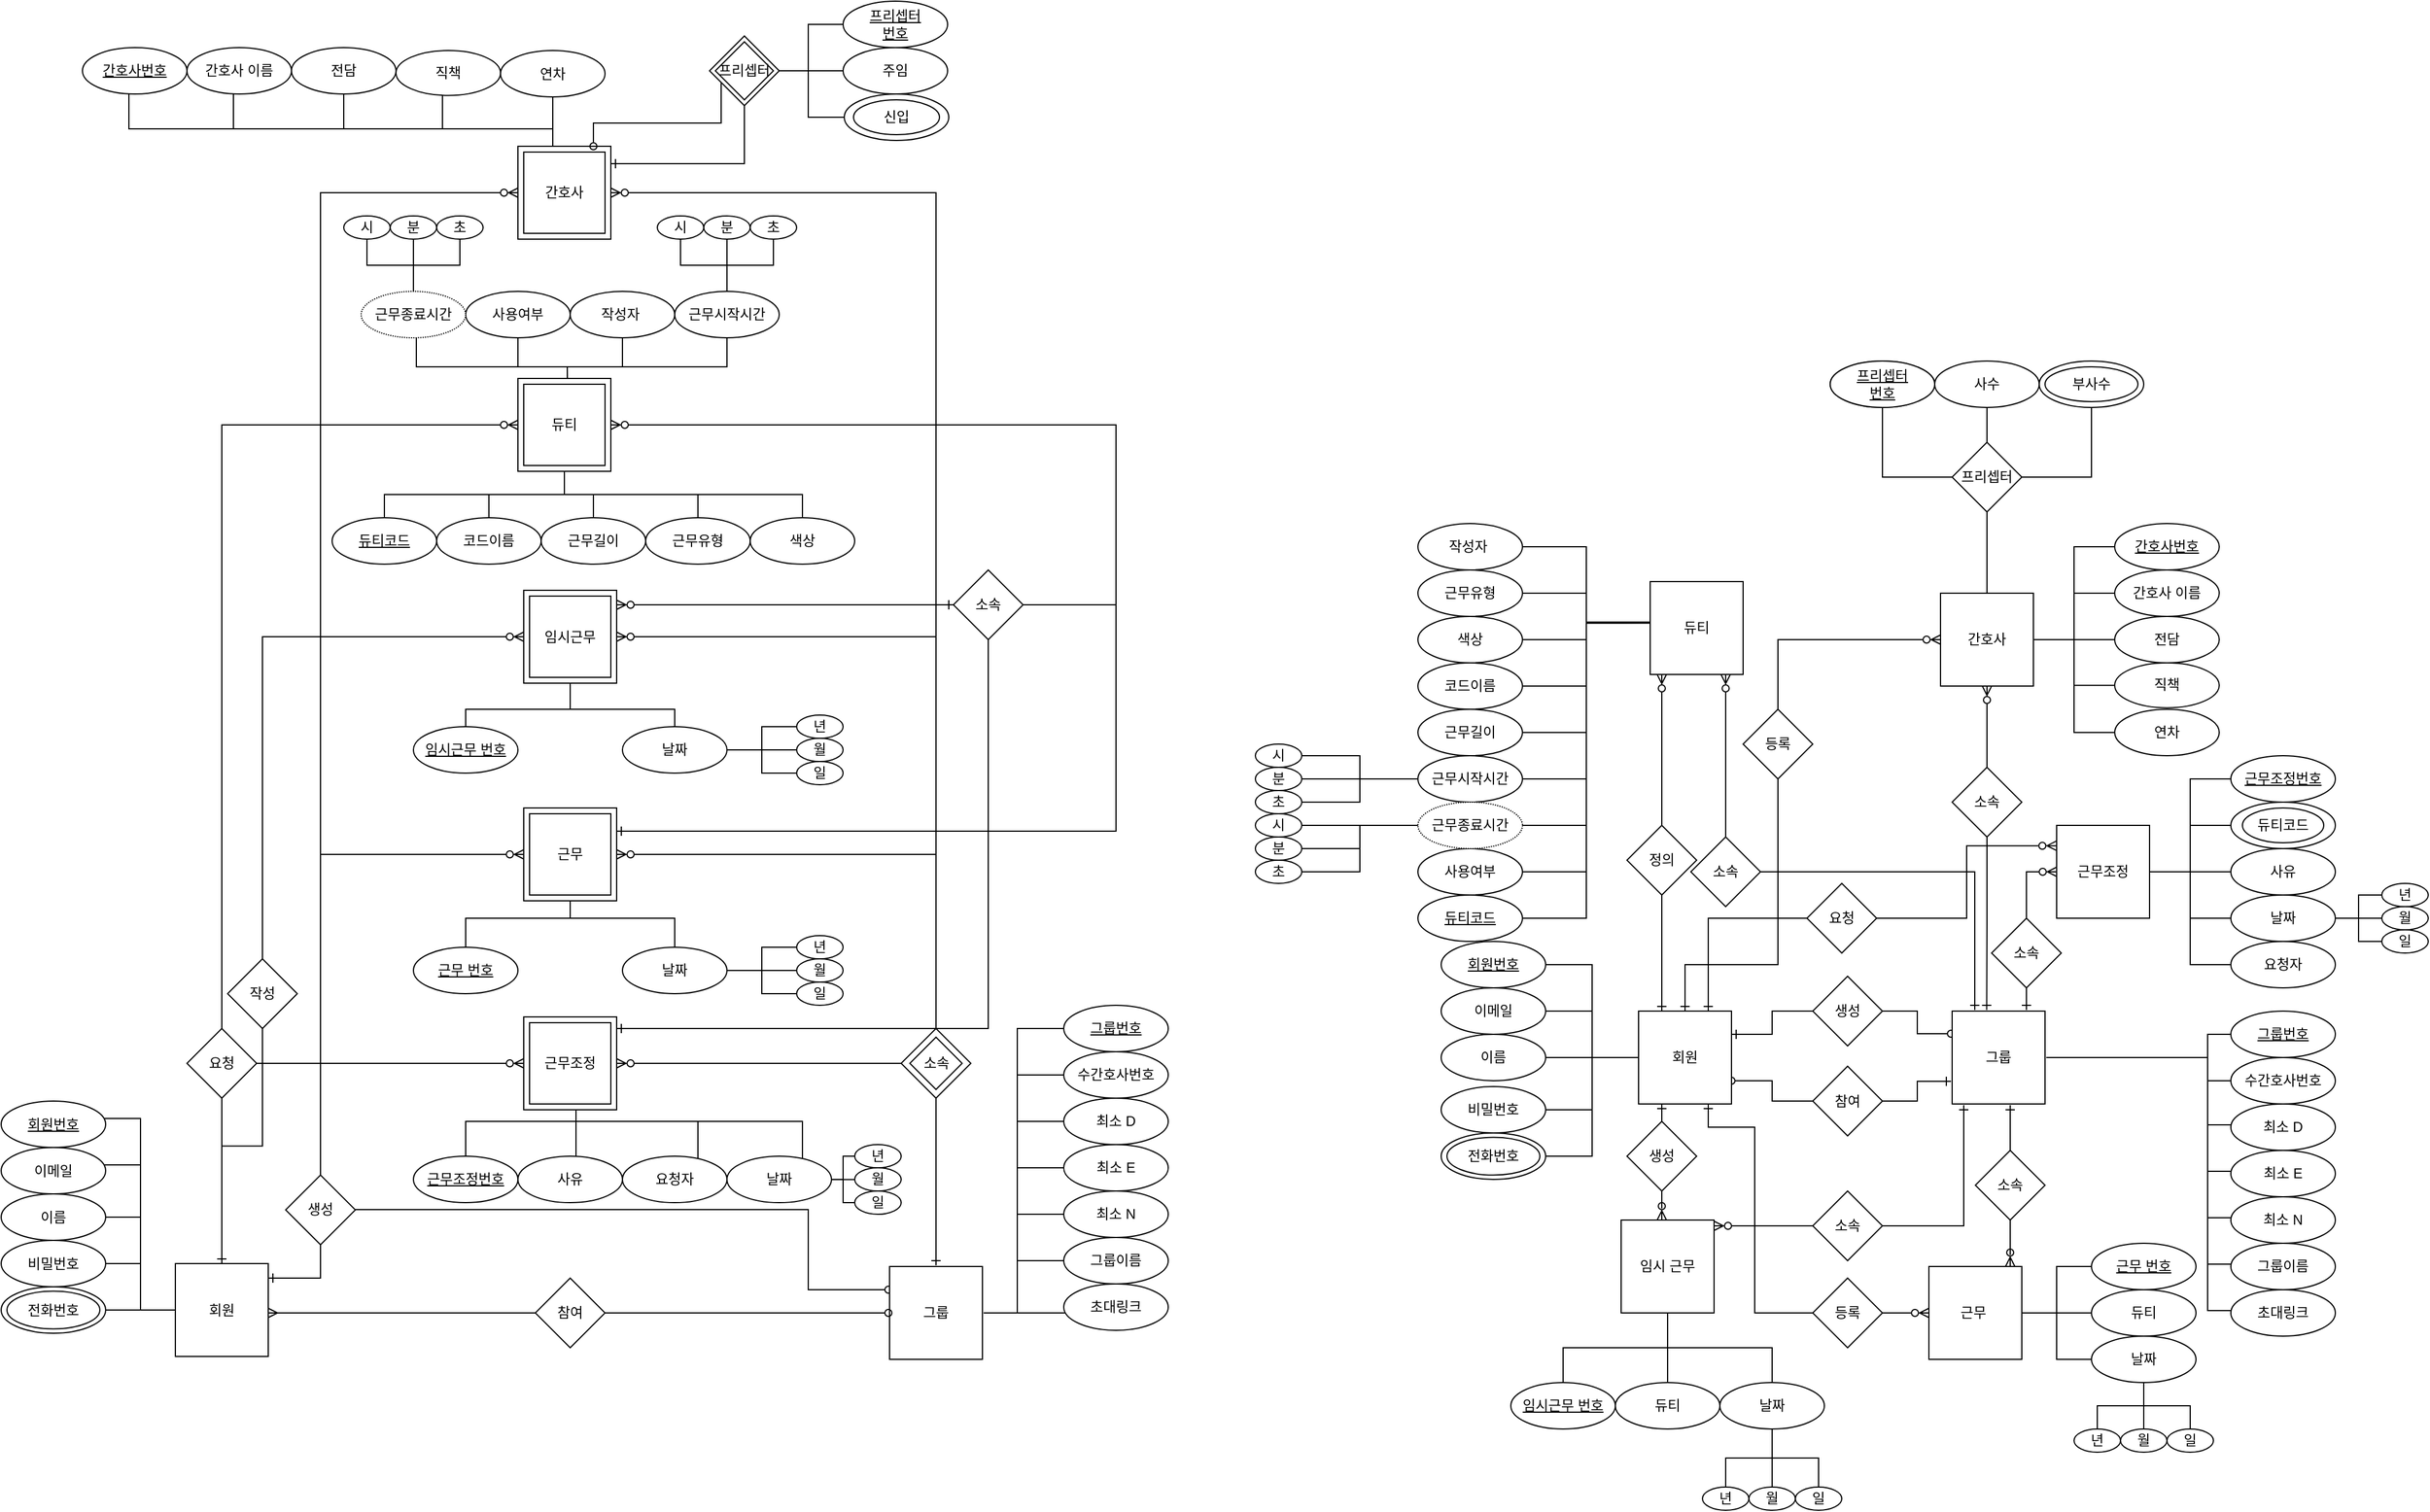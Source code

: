 <mxfile version="17.5.0" type="github">
  <diagram id="4EpchtD3IDfHmD8kFyGa" name="Page-1">
    <mxGraphModel dx="3903" dy="1950" grid="1" gridSize="10" guides="1" tooltips="1" connect="1" arrows="1" fold="1" page="1" pageScale="1" pageWidth="827" pageHeight="1169" math="0" shadow="0">
      <root>
        <mxCell id="0" />
        <mxCell id="1" parent="0" />
        <mxCell id="VXNFrs5mRAKKbEihXfAM-20" style="edgeStyle=orthogonalEdgeStyle;rounded=0;orthogonalLoop=1;jettySize=auto;html=1;entryX=0;entryY=0.5;entryDx=0;entryDy=0;endArrow=none;endFill=0;startArrow=ERone;startFill=0;exitX=1;exitY=0.25;exitDx=0;exitDy=0;" parent="1" source="VXNFrs5mRAKKbEihXfAM-1" target="VXNFrs5mRAKKbEihXfAM-2" edge="1">
          <mxGeometry relative="1" as="geometry" />
        </mxCell>
        <mxCell id="VXNFrs5mRAKKbEihXfAM-22" style="edgeStyle=orthogonalEdgeStyle;rounded=0;orthogonalLoop=1;jettySize=auto;html=1;entryX=0;entryY=0.5;entryDx=0;entryDy=0;startArrow=oval;startFill=0;endArrow=none;endFill=0;exitX=1;exitY=0.75;exitDx=0;exitDy=0;" parent="1" source="VXNFrs5mRAKKbEihXfAM-1" target="VXNFrs5mRAKKbEihXfAM-3" edge="1">
          <mxGeometry relative="1" as="geometry" />
        </mxCell>
        <mxCell id="VXNFrs5mRAKKbEihXfAM-24" style="edgeStyle=orthogonalEdgeStyle;rounded=0;orthogonalLoop=1;jettySize=auto;html=1;startArrow=ERone;startFill=0;endArrow=none;endFill=0;" parent="1" source="VXNFrs5mRAKKbEihXfAM-1" target="VXNFrs5mRAKKbEihXfAM-10" edge="1">
          <mxGeometry relative="1" as="geometry">
            <mxPoint x="-680" y="585" as="sourcePoint" />
            <Array as="points">
              <mxPoint x="-680" y="595" />
              <mxPoint x="-680" y="595" />
            </Array>
          </mxGeometry>
        </mxCell>
        <mxCell id="8fKw8b_0YmTUgYmf6SGM-21" style="edgeStyle=orthogonalEdgeStyle;rounded=0;orthogonalLoop=1;jettySize=auto;html=1;entryX=0;entryY=0.5;entryDx=0;entryDy=0;exitX=0.75;exitY=0;exitDx=0;exitDy=0;endArrow=none;endFill=0;startArrow=ERone;startFill=0;" parent="1" source="VXNFrs5mRAKKbEihXfAM-1" target="VXNFrs5mRAKKbEihXfAM-16" edge="1">
          <mxGeometry relative="1" as="geometry" />
        </mxCell>
        <mxCell id="VXNFrs5mRAKKbEihXfAM-1" value="회원" style="whiteSpace=wrap;html=1;aspect=fixed;" parent="1" vertex="1">
          <mxGeometry x="-700" y="505" width="80" height="80" as="geometry" />
        </mxCell>
        <mxCell id="VXNFrs5mRAKKbEihXfAM-21" style="edgeStyle=orthogonalEdgeStyle;rounded=0;orthogonalLoop=1;jettySize=auto;html=1;startArrow=none;startFill=0;endArrow=oval;endFill=0;entryX=0;entryY=0.25;entryDx=0;entryDy=0;" parent="1" source="VXNFrs5mRAKKbEihXfAM-2" target="VXNFrs5mRAKKbEihXfAM-6" edge="1">
          <mxGeometry relative="1" as="geometry" />
        </mxCell>
        <mxCell id="VXNFrs5mRAKKbEihXfAM-2" value="생성" style="rhombus;whiteSpace=wrap;html=1;" parent="1" vertex="1">
          <mxGeometry x="-550" y="475" width="60" height="60" as="geometry" />
        </mxCell>
        <mxCell id="VXNFrs5mRAKKbEihXfAM-23" style="edgeStyle=orthogonalEdgeStyle;rounded=0;orthogonalLoop=1;jettySize=auto;html=1;entryX=0;entryY=0.75;entryDx=0;entryDy=0;startArrow=none;startFill=0;endArrow=ERone;endFill=0;" parent="1" source="VXNFrs5mRAKKbEihXfAM-3" target="VXNFrs5mRAKKbEihXfAM-6" edge="1">
          <mxGeometry relative="1" as="geometry" />
        </mxCell>
        <mxCell id="VXNFrs5mRAKKbEihXfAM-3" value="참여" style="rhombus;whiteSpace=wrap;html=1;" parent="1" vertex="1">
          <mxGeometry x="-550" y="552.5" width="60" height="60" as="geometry" />
        </mxCell>
        <mxCell id="VXNFrs5mRAKKbEihXfAM-26" style="edgeStyle=orthogonalEdgeStyle;rounded=0;orthogonalLoop=1;jettySize=auto;html=1;startArrow=ERzeroToMany;startFill=0;endArrow=none;endFill=0;" parent="1" source="VXNFrs5mRAKKbEihXfAM-4" target="VXNFrs5mRAKKbEihXfAM-11" edge="1">
          <mxGeometry relative="1" as="geometry">
            <Array as="points">
              <mxPoint x="-600" y="690" />
              <mxPoint x="-600" y="690" />
            </Array>
          </mxGeometry>
        </mxCell>
        <mxCell id="VXNFrs5mRAKKbEihXfAM-28" style="edgeStyle=orthogonalEdgeStyle;rounded=0;orthogonalLoop=1;jettySize=auto;html=1;entryX=0;entryY=0.5;entryDx=0;entryDy=0;startArrow=ERone;startFill=0;endArrow=none;endFill=0;" parent="1" source="VXNFrs5mRAKKbEihXfAM-1" target="VXNFrs5mRAKKbEihXfAM-12" edge="1">
          <mxGeometry relative="1" as="geometry">
            <Array as="points">
              <mxPoint x="-640" y="605" />
              <mxPoint x="-600" y="605" />
              <mxPoint x="-600" y="765" />
            </Array>
          </mxGeometry>
        </mxCell>
        <mxCell id="VXNFrs5mRAKKbEihXfAM-106" value="" style="edgeStyle=orthogonalEdgeStyle;rounded=0;orthogonalLoop=1;jettySize=auto;html=1;startArrow=none;startFill=0;endArrow=none;endFill=0;" parent="1" source="VXNFrs5mRAKKbEihXfAM-4" target="VXNFrs5mRAKKbEihXfAM-104" edge="1">
          <mxGeometry relative="1" as="geometry" />
        </mxCell>
        <mxCell id="VXNFrs5mRAKKbEihXfAM-4" value="임시 근무" style="whiteSpace=wrap;html=1;aspect=fixed;perimeterSpacing=0;" parent="1" vertex="1">
          <mxGeometry x="-715" y="685" width="80" height="80" as="geometry" />
        </mxCell>
        <mxCell id="VXNFrs5mRAKKbEihXfAM-43" style="edgeStyle=orthogonalEdgeStyle;rounded=0;orthogonalLoop=1;jettySize=auto;html=1;startArrow=ERzeroToMany;startFill=0;endArrow=none;endFill=0;" parent="1" source="VXNFrs5mRAKKbEihXfAM-5" target="VXNFrs5mRAKKbEihXfAM-18" edge="1">
          <mxGeometry relative="1" as="geometry">
            <Array as="points">
              <mxPoint x="-625" y="275" />
              <mxPoint x="-625" y="275" />
            </Array>
          </mxGeometry>
        </mxCell>
        <mxCell id="VXNFrs5mRAKKbEihXfAM-56" value="" style="edgeStyle=orthogonalEdgeStyle;rounded=0;orthogonalLoop=1;jettySize=auto;html=1;startArrow=none;startFill=0;endArrow=none;endFill=0;entryX=1;entryY=0.5;entryDx=0;entryDy=0;exitX=0;exitY=0.447;exitDx=0;exitDy=0;exitPerimeter=0;" parent="1" source="VXNFrs5mRAKKbEihXfAM-5" target="VXNFrs5mRAKKbEihXfAM-57" edge="1">
          <mxGeometry relative="1" as="geometry">
            <mxPoint x="-850" y="45" as="targetPoint" />
          </mxGeometry>
        </mxCell>
        <mxCell id="VXNFrs5mRAKKbEihXfAM-5" value="듀티" style="whiteSpace=wrap;html=1;aspect=fixed;" parent="1" vertex="1">
          <mxGeometry x="-690" y="135" width="80" height="80" as="geometry" />
        </mxCell>
        <mxCell id="VXNFrs5mRAKKbEihXfAM-27" style="edgeStyle=orthogonalEdgeStyle;rounded=0;orthogonalLoop=1;jettySize=auto;html=1;startArrow=ERone;startFill=0;endArrow=none;endFill=0;" parent="1" source="VXNFrs5mRAKKbEihXfAM-6" target="VXNFrs5mRAKKbEihXfAM-11" edge="1">
          <mxGeometry relative="1" as="geometry">
            <Array as="points">
              <mxPoint x="-420" y="690" />
            </Array>
          </mxGeometry>
        </mxCell>
        <mxCell id="VXNFrs5mRAKKbEihXfAM-32" style="edgeStyle=orthogonalEdgeStyle;rounded=0;orthogonalLoop=1;jettySize=auto;html=1;startArrow=ERone;startFill=0;endArrow=none;endFill=0;" parent="1" source="VXNFrs5mRAKKbEihXfAM-6" target="VXNFrs5mRAKKbEihXfAM-14" edge="1">
          <mxGeometry relative="1" as="geometry">
            <Array as="points">
              <mxPoint x="-366" y="495" />
              <mxPoint x="-366" y="495" />
            </Array>
          </mxGeometry>
        </mxCell>
        <mxCell id="8fKw8b_0YmTUgYmf6SGM-32" style="edgeStyle=orthogonalEdgeStyle;rounded=0;orthogonalLoop=1;jettySize=auto;html=1;startArrow=none;startFill=0;endArrow=none;endFill=0;entryX=0;entryY=0.5;entryDx=0;entryDy=0;" parent="1" source="VXNFrs5mRAKKbEihXfAM-6" target="8fKw8b_0YmTUgYmf6SGM-33" edge="1">
          <mxGeometry relative="1" as="geometry">
            <mxPoint x="-300" y="545" as="targetPoint" />
            <Array as="points">
              <mxPoint x="-210" y="545" />
              <mxPoint x="-210" y="525" />
            </Array>
          </mxGeometry>
        </mxCell>
        <mxCell id="VXNFrs5mRAKKbEihXfAM-6" value="그룹" style="whiteSpace=wrap;html=1;aspect=fixed;perimeterSpacing=1;" parent="1" vertex="1">
          <mxGeometry x="-430" y="505" width="80" height="80" as="geometry" />
        </mxCell>
        <mxCell id="VXNFrs5mRAKKbEihXfAM-36" style="edgeStyle=orthogonalEdgeStyle;rounded=0;orthogonalLoop=1;jettySize=auto;html=1;exitX=0.25;exitY=0;exitDx=0;exitDy=0;entryX=0.5;entryY=1;entryDx=0;entryDy=0;startArrow=ERone;startFill=0;endArrow=none;endFill=0;" parent="1" source="VXNFrs5mRAKKbEihXfAM-1" target="VXNFrs5mRAKKbEihXfAM-17" edge="1">
          <mxGeometry relative="1" as="geometry" />
        </mxCell>
        <mxCell id="VXNFrs5mRAKKbEihXfAM-38" style="edgeStyle=orthogonalEdgeStyle;rounded=0;orthogonalLoop=1;jettySize=auto;html=1;entryX=0.5;entryY=0;entryDx=0;entryDy=0;startArrow=ERzeroToMany;startFill=0;endArrow=none;endFill=0;" parent="1" source="VXNFrs5mRAKKbEihXfAM-7" target="VXNFrs5mRAKKbEihXfAM-19" edge="1">
          <mxGeometry relative="1" as="geometry" />
        </mxCell>
        <mxCell id="8fKw8b_0YmTUgYmf6SGM-28" style="edgeStyle=orthogonalEdgeStyle;rounded=0;orthogonalLoop=1;jettySize=auto;html=1;entryX=0.5;entryY=0;entryDx=0;entryDy=0;startArrow=ERzeroToMany;startFill=0;endArrow=none;endFill=0;" parent="1" source="VXNFrs5mRAKKbEihXfAM-7" target="8fKw8b_0YmTUgYmf6SGM-27" edge="1">
          <mxGeometry relative="1" as="geometry" />
        </mxCell>
        <mxCell id="8fKw8b_0YmTUgYmf6SGM-92" style="edgeStyle=orthogonalEdgeStyle;rounded=0;orthogonalLoop=1;jettySize=auto;html=1;startArrow=none;startFill=0;endArrow=none;endFill=0;" parent="1" source="VXNFrs5mRAKKbEihXfAM-7" target="8fKw8b_0YmTUgYmf6SGM-93" edge="1">
          <mxGeometry relative="1" as="geometry">
            <mxPoint x="-400" y="65" as="targetPoint" />
            <Array as="points">
              <mxPoint x="-400" y="95" />
              <mxPoint x="-400" y="95" />
            </Array>
          </mxGeometry>
        </mxCell>
        <mxCell id="VXNFrs5mRAKKbEihXfAM-7" value="간호사" style="whiteSpace=wrap;html=1;aspect=fixed;gradientColor=#ffffff;gradientDirection=south;strokeColor=default;rounded=0;" parent="1" vertex="1">
          <mxGeometry x="-440" y="145" width="80" height="80" as="geometry" />
        </mxCell>
        <mxCell id="VXNFrs5mRAKKbEihXfAM-92" value="" style="edgeStyle=orthogonalEdgeStyle;rounded=0;orthogonalLoop=1;jettySize=auto;html=1;startArrow=none;startFill=0;endArrow=none;endFill=0;entryX=0;entryY=0.5;entryDx=0;entryDy=0;" parent="1" source="VXNFrs5mRAKKbEihXfAM-8" target="VXNFrs5mRAKKbEihXfAM-91" edge="1">
          <mxGeometry relative="1" as="geometry" />
        </mxCell>
        <mxCell id="VXNFrs5mRAKKbEihXfAM-8" value="근무조정" style="whiteSpace=wrap;html=1;aspect=fixed;" parent="1" vertex="1">
          <mxGeometry x="-340" y="345" width="80" height="80" as="geometry" />
        </mxCell>
        <mxCell id="VXNFrs5mRAKKbEihXfAM-100" value="" style="edgeStyle=orthogonalEdgeStyle;rounded=0;orthogonalLoop=1;jettySize=auto;html=1;startArrow=none;startFill=0;endArrow=none;endFill=0;" parent="1" source="VXNFrs5mRAKKbEihXfAM-9" target="VXNFrs5mRAKKbEihXfAM-99" edge="1">
          <mxGeometry relative="1" as="geometry" />
        </mxCell>
        <mxCell id="VXNFrs5mRAKKbEihXfAM-9" value="근무&amp;nbsp;" style="whiteSpace=wrap;html=1;aspect=fixed;" parent="1" vertex="1">
          <mxGeometry x="-450" y="725" width="80" height="80" as="geometry" />
        </mxCell>
        <mxCell id="8fKw8b_0YmTUgYmf6SGM-68" style="edgeStyle=orthogonalEdgeStyle;rounded=0;orthogonalLoop=1;jettySize=auto;html=1;startArrow=none;startFill=0;endArrow=ERzeroToMany;endFill=0;" parent="1" source="VXNFrs5mRAKKbEihXfAM-10" target="VXNFrs5mRAKKbEihXfAM-4" edge="1">
          <mxGeometry relative="1" as="geometry">
            <mxPoint x="-680" y="685" as="targetPoint" />
            <Array as="points">
              <mxPoint x="-680" y="675" />
              <mxPoint x="-680" y="675" />
            </Array>
          </mxGeometry>
        </mxCell>
        <mxCell id="VXNFrs5mRAKKbEihXfAM-10" value="생성" style="rhombus;whiteSpace=wrap;html=1;" parent="1" vertex="1">
          <mxGeometry x="-710" y="600" width="60" height="60" as="geometry" />
        </mxCell>
        <mxCell id="VXNFrs5mRAKKbEihXfAM-11" value="소속" style="rhombus;whiteSpace=wrap;html=1;" parent="1" vertex="1">
          <mxGeometry x="-550" y="660" width="60" height="60" as="geometry" />
        </mxCell>
        <mxCell id="VXNFrs5mRAKKbEihXfAM-29" style="edgeStyle=orthogonalEdgeStyle;rounded=0;orthogonalLoop=1;jettySize=auto;html=1;startArrow=none;startFill=0;endArrow=ERzeroToMany;endFill=0;" parent="1" source="VXNFrs5mRAKKbEihXfAM-12" target="VXNFrs5mRAKKbEihXfAM-9" edge="1">
          <mxGeometry relative="1" as="geometry" />
        </mxCell>
        <mxCell id="VXNFrs5mRAKKbEihXfAM-12" value="등록" style="rhombus;whiteSpace=wrap;html=1;" parent="1" vertex="1">
          <mxGeometry x="-550" y="735" width="60" height="60" as="geometry" />
        </mxCell>
        <mxCell id="VXNFrs5mRAKKbEihXfAM-31" style="edgeStyle=orthogonalEdgeStyle;rounded=0;orthogonalLoop=1;jettySize=auto;html=1;startArrow=none;startFill=0;endArrow=ERzeroToMany;endFill=0;" parent="1" source="VXNFrs5mRAKKbEihXfAM-13" target="VXNFrs5mRAKKbEihXfAM-9" edge="1">
          <mxGeometry relative="1" as="geometry">
            <Array as="points">
              <mxPoint x="-380" y="715" />
              <mxPoint x="-380" y="715" />
            </Array>
          </mxGeometry>
        </mxCell>
        <mxCell id="8fKw8b_0YmTUgYmf6SGM-31" style="edgeStyle=orthogonalEdgeStyle;rounded=0;orthogonalLoop=1;jettySize=auto;html=1;startArrow=none;startFill=0;endArrow=ERone;endFill=0;" parent="1" source="VXNFrs5mRAKKbEihXfAM-13" target="VXNFrs5mRAKKbEihXfAM-6" edge="1">
          <mxGeometry relative="1" as="geometry">
            <Array as="points">
              <mxPoint x="-380" y="615" />
              <mxPoint x="-380" y="615" />
            </Array>
          </mxGeometry>
        </mxCell>
        <mxCell id="VXNFrs5mRAKKbEihXfAM-13" value="소속" style="rhombus;whiteSpace=wrap;html=1;" parent="1" vertex="1">
          <mxGeometry x="-410" y="625" width="60" height="60" as="geometry" />
        </mxCell>
        <mxCell id="VXNFrs5mRAKKbEihXfAM-33" style="edgeStyle=orthogonalEdgeStyle;rounded=0;orthogonalLoop=1;jettySize=auto;html=1;entryX=0;entryY=0.5;entryDx=0;entryDy=0;startArrow=none;startFill=0;endArrow=ERzeroToMany;endFill=0;" parent="1" source="VXNFrs5mRAKKbEihXfAM-14" target="VXNFrs5mRAKKbEihXfAM-8" edge="1">
          <mxGeometry relative="1" as="geometry" />
        </mxCell>
        <mxCell id="VXNFrs5mRAKKbEihXfAM-14" value="소속" style="rhombus;whiteSpace=wrap;html=1;" parent="1" vertex="1">
          <mxGeometry x="-396" y="425" width="60" height="60" as="geometry" />
        </mxCell>
        <mxCell id="8fKw8b_0YmTUgYmf6SGM-24" style="edgeStyle=orthogonalEdgeStyle;rounded=0;orthogonalLoop=1;jettySize=auto;html=1;startArrow=none;startFill=0;endArrow=ERzeroToMany;endFill=0;entryX=-0.004;entryY=0.22;entryDx=0;entryDy=0;entryPerimeter=0;" parent="1" source="VXNFrs5mRAKKbEihXfAM-16" target="VXNFrs5mRAKKbEihXfAM-8" edge="1">
          <mxGeometry relative="1" as="geometry">
            <Array as="points" />
          </mxGeometry>
        </mxCell>
        <mxCell id="VXNFrs5mRAKKbEihXfAM-16" value="요청" style="rhombus;whiteSpace=wrap;html=1;" parent="1" vertex="1">
          <mxGeometry x="-555" y="395" width="60" height="60" as="geometry" />
        </mxCell>
        <mxCell id="VXNFrs5mRAKKbEihXfAM-37" style="edgeStyle=orthogonalEdgeStyle;rounded=0;orthogonalLoop=1;jettySize=auto;html=1;startArrow=none;startFill=0;endArrow=ERzeroToMany;endFill=0;" parent="1" source="VXNFrs5mRAKKbEihXfAM-17" target="VXNFrs5mRAKKbEihXfAM-5" edge="1">
          <mxGeometry relative="1" as="geometry">
            <mxPoint x="-750" y="285" as="targetPoint" />
            <Array as="points">
              <mxPoint x="-680" y="245" />
              <mxPoint x="-680" y="245" />
            </Array>
          </mxGeometry>
        </mxCell>
        <mxCell id="VXNFrs5mRAKKbEihXfAM-17" value="정의" style="rhombus;whiteSpace=wrap;html=1;" parent="1" vertex="1">
          <mxGeometry x="-710" y="345" width="60" height="60" as="geometry" />
        </mxCell>
        <mxCell id="VXNFrs5mRAKKbEihXfAM-41" style="edgeStyle=orthogonalEdgeStyle;rounded=0;orthogonalLoop=1;jettySize=auto;html=1;startArrow=none;startFill=0;endArrow=ERone;endFill=0;entryX=0.25;entryY=0;entryDx=0;entryDy=0;" parent="1" source="VXNFrs5mRAKKbEihXfAM-18" target="VXNFrs5mRAKKbEihXfAM-6" edge="1">
          <mxGeometry relative="1" as="geometry" />
        </mxCell>
        <mxCell id="VXNFrs5mRAKKbEihXfAM-18" value="소속" style="rhombus;whiteSpace=wrap;html=1;" parent="1" vertex="1">
          <mxGeometry x="-655" y="355" width="60" height="60" as="geometry" />
        </mxCell>
        <mxCell id="VXNFrs5mRAKKbEihXfAM-39" style="edgeStyle=orthogonalEdgeStyle;rounded=0;orthogonalLoop=1;jettySize=auto;html=1;entryX=0.5;entryY=0;entryDx=0;entryDy=0;startArrow=none;startFill=0;endArrow=ERone;endFill=0;" parent="1" source="VXNFrs5mRAKKbEihXfAM-19" target="VXNFrs5mRAKKbEihXfAM-1" edge="1">
          <mxGeometry relative="1" as="geometry">
            <Array as="points">
              <mxPoint x="-580" y="465" />
              <mxPoint x="-660" y="465" />
            </Array>
          </mxGeometry>
        </mxCell>
        <mxCell id="VXNFrs5mRAKKbEihXfAM-19" value="등록" style="rhombus;whiteSpace=wrap;html=1;" parent="1" vertex="1">
          <mxGeometry x="-610" y="245" width="60" height="60" as="geometry" />
        </mxCell>
        <mxCell id="VXNFrs5mRAKKbEihXfAM-52" style="edgeStyle=orthogonalEdgeStyle;rounded=0;orthogonalLoop=1;jettySize=auto;html=1;entryX=0;entryY=0.5;entryDx=0;entryDy=0;startArrow=none;startFill=0;endArrow=none;endFill=0;" parent="1" source="VXNFrs5mRAKKbEihXfAM-44" target="VXNFrs5mRAKKbEihXfAM-1" edge="1">
          <mxGeometry relative="1" as="geometry" />
        </mxCell>
        <mxCell id="VXNFrs5mRAKKbEihXfAM-44" value="비밀번호" style="ellipse;whiteSpace=wrap;html=1;" parent="1" vertex="1">
          <mxGeometry x="-870" y="570" width="90" height="40" as="geometry" />
        </mxCell>
        <mxCell id="VXNFrs5mRAKKbEihXfAM-53" style="edgeStyle=orthogonalEdgeStyle;rounded=0;orthogonalLoop=1;jettySize=auto;html=1;entryX=0;entryY=0.5;entryDx=0;entryDy=0;startArrow=none;startFill=0;endArrow=none;endFill=0;" parent="1" source="VXNFrs5mRAKKbEihXfAM-46" target="VXNFrs5mRAKKbEihXfAM-1" edge="1">
          <mxGeometry relative="1" as="geometry" />
        </mxCell>
        <mxCell id="VXNFrs5mRAKKbEihXfAM-46" value="" style="ellipse;whiteSpace=wrap;html=1;perimeterSpacing=0;" parent="1" vertex="1">
          <mxGeometry x="-870" y="610" width="90" height="40" as="geometry" />
        </mxCell>
        <mxCell id="VXNFrs5mRAKKbEihXfAM-54" style="edgeStyle=orthogonalEdgeStyle;rounded=0;orthogonalLoop=1;jettySize=auto;html=1;entryX=0;entryY=0.5;entryDx=0;entryDy=0;startArrow=none;startFill=0;endArrow=none;endFill=0;" parent="1" source="VXNFrs5mRAKKbEihXfAM-47" target="VXNFrs5mRAKKbEihXfAM-1" edge="1">
          <mxGeometry relative="1" as="geometry" />
        </mxCell>
        <mxCell id="VXNFrs5mRAKKbEihXfAM-47" value="이메일" style="ellipse;whiteSpace=wrap;html=1;" parent="1" vertex="1">
          <mxGeometry x="-870" y="485" width="90" height="40" as="geometry" />
        </mxCell>
        <mxCell id="VXNFrs5mRAKKbEihXfAM-51" style="edgeStyle=orthogonalEdgeStyle;rounded=0;orthogonalLoop=1;jettySize=auto;html=1;startArrow=none;startFill=0;endArrow=none;endFill=0;" parent="1" source="VXNFrs5mRAKKbEihXfAM-48" target="VXNFrs5mRAKKbEihXfAM-1" edge="1">
          <mxGeometry relative="1" as="geometry" />
        </mxCell>
        <mxCell id="VXNFrs5mRAKKbEihXfAM-48" value="이름" style="ellipse;whiteSpace=wrap;html=1;" parent="1" vertex="1">
          <mxGeometry x="-870" y="525" width="90" height="40" as="geometry" />
        </mxCell>
        <mxCell id="VXNFrs5mRAKKbEihXfAM-50" style="edgeStyle=orthogonalEdgeStyle;rounded=0;orthogonalLoop=1;jettySize=auto;html=1;startArrow=none;startFill=0;endArrow=none;endFill=0;entryX=0;entryY=0.5;entryDx=0;entryDy=0;" parent="1" source="VXNFrs5mRAKKbEihXfAM-49" target="VXNFrs5mRAKKbEihXfAM-1" edge="1">
          <mxGeometry relative="1" as="geometry">
            <mxPoint x="-730" y="485" as="targetPoint" />
          </mxGeometry>
        </mxCell>
        <mxCell id="VXNFrs5mRAKKbEihXfAM-49" value="&lt;u&gt;회원번호&lt;/u&gt;" style="ellipse;whiteSpace=wrap;html=1;" parent="1" vertex="1">
          <mxGeometry x="-870" y="445" width="90" height="40" as="geometry" />
        </mxCell>
        <mxCell id="VXNFrs5mRAKKbEihXfAM-57" value="&lt;u&gt;듀티코드&lt;/u&gt;" style="ellipse;whiteSpace=wrap;html=1;" parent="1" vertex="1">
          <mxGeometry x="-890" y="405" width="90" height="40" as="geometry" />
        </mxCell>
        <mxCell id="VXNFrs5mRAKKbEihXfAM-67" style="edgeStyle=orthogonalEdgeStyle;rounded=0;orthogonalLoop=1;jettySize=auto;html=1;entryX=-0.007;entryY=0.436;entryDx=0;entryDy=0;startArrow=none;startFill=0;endArrow=none;endFill=0;exitX=1;exitY=0.5;exitDx=0;exitDy=0;entryPerimeter=0;" parent="1" source="VXNFrs5mRAKKbEihXfAM-58" target="VXNFrs5mRAKKbEihXfAM-5" edge="1">
          <mxGeometry relative="1" as="geometry" />
        </mxCell>
        <mxCell id="VXNFrs5mRAKKbEihXfAM-58" value="사용여부" style="ellipse;whiteSpace=wrap;html=1;" parent="1" vertex="1">
          <mxGeometry x="-890" y="365" width="90" height="40" as="geometry" />
        </mxCell>
        <mxCell id="VXNFrs5mRAKKbEihXfAM-68" style="edgeStyle=orthogonalEdgeStyle;rounded=0;orthogonalLoop=1;jettySize=auto;html=1;startArrow=none;startFill=0;endArrow=none;endFill=0;exitX=1;exitY=0.5;exitDx=0;exitDy=0;entryX=-0.003;entryY=0.442;entryDx=0;entryDy=0;entryPerimeter=0;" parent="1" source="VXNFrs5mRAKKbEihXfAM-59" target="VXNFrs5mRAKKbEihXfAM-5" edge="1">
          <mxGeometry relative="1" as="geometry">
            <mxPoint x="-710" y="135" as="targetPoint" />
          </mxGeometry>
        </mxCell>
        <mxCell id="8fKw8b_0YmTUgYmf6SGM-55" style="edgeStyle=orthogonalEdgeStyle;rounded=0;orthogonalLoop=1;jettySize=auto;html=1;startArrow=none;startFill=0;endArrow=none;endFill=0;entryX=1;entryY=0.5;entryDx=0;entryDy=0;" parent="1" source="VXNFrs5mRAKKbEihXfAM-59" target="8fKw8b_0YmTUgYmf6SGM-57" edge="1">
          <mxGeometry relative="1" as="geometry">
            <mxPoint x="-980" y="285" as="targetPoint" />
          </mxGeometry>
        </mxCell>
        <mxCell id="VXNFrs5mRAKKbEihXfAM-59" value="근무시작시간" style="ellipse;whiteSpace=wrap;html=1;" parent="1" vertex="1">
          <mxGeometry x="-890" y="285" width="90" height="40" as="geometry" />
        </mxCell>
        <mxCell id="VXNFrs5mRAKKbEihXfAM-70" style="edgeStyle=orthogonalEdgeStyle;rounded=0;orthogonalLoop=1;jettySize=auto;html=1;entryX=-0.003;entryY=0.44;entryDx=0;entryDy=0;startArrow=none;startFill=0;endArrow=none;endFill=0;entryPerimeter=0;" parent="1" source="VXNFrs5mRAKKbEihXfAM-60" target="VXNFrs5mRAKKbEihXfAM-5" edge="1">
          <mxGeometry relative="1" as="geometry" />
        </mxCell>
        <mxCell id="VXNFrs5mRAKKbEihXfAM-60" value="코드이름" style="ellipse;whiteSpace=wrap;html=1;" parent="1" vertex="1">
          <mxGeometry x="-890" y="205" width="90" height="40" as="geometry" />
        </mxCell>
        <mxCell id="VXNFrs5mRAKKbEihXfAM-71" style="edgeStyle=orthogonalEdgeStyle;rounded=0;orthogonalLoop=1;jettySize=auto;html=1;entryX=-0.021;entryY=0.44;entryDx=0;entryDy=0;startArrow=none;startFill=0;endArrow=none;endFill=0;exitX=1;exitY=0.5;exitDx=0;exitDy=0;entryPerimeter=0;" parent="1" source="VXNFrs5mRAKKbEihXfAM-61" target="VXNFrs5mRAKKbEihXfAM-5" edge="1">
          <mxGeometry relative="1" as="geometry" />
        </mxCell>
        <mxCell id="VXNFrs5mRAKKbEihXfAM-61" value="색상" style="ellipse;whiteSpace=wrap;html=1;" parent="1" vertex="1">
          <mxGeometry x="-890" y="165" width="90" height="40" as="geometry" />
        </mxCell>
        <mxCell id="VXNFrs5mRAKKbEihXfAM-69" style="edgeStyle=orthogonalEdgeStyle;rounded=0;orthogonalLoop=1;jettySize=auto;html=1;entryX=-0.007;entryY=0.443;entryDx=0;entryDy=0;startArrow=none;startFill=0;endArrow=none;endFill=0;entryPerimeter=0;" parent="1" source="VXNFrs5mRAKKbEihXfAM-62" target="VXNFrs5mRAKKbEihXfAM-5" edge="1">
          <mxGeometry relative="1" as="geometry" />
        </mxCell>
        <mxCell id="VXNFrs5mRAKKbEihXfAM-62" value="근무길이" style="ellipse;whiteSpace=wrap;html=1;" parent="1" vertex="1">
          <mxGeometry x="-890" y="245" width="90" height="40" as="geometry" />
        </mxCell>
        <mxCell id="VXNFrs5mRAKKbEihXfAM-72" style="edgeStyle=orthogonalEdgeStyle;rounded=0;orthogonalLoop=1;jettySize=auto;html=1;entryX=-0.01;entryY=0.44;entryDx=0;entryDy=0;startArrow=none;startFill=0;endArrow=none;endFill=0;exitX=1;exitY=0.5;exitDx=0;exitDy=0;entryPerimeter=0;" parent="1" source="VXNFrs5mRAKKbEihXfAM-64" target="VXNFrs5mRAKKbEihXfAM-5" edge="1">
          <mxGeometry relative="1" as="geometry" />
        </mxCell>
        <mxCell id="VXNFrs5mRAKKbEihXfAM-64" value="근무유형" style="ellipse;whiteSpace=wrap;html=1;" parent="1" vertex="1">
          <mxGeometry x="-890" y="125" width="90" height="40" as="geometry" />
        </mxCell>
        <mxCell id="VXNFrs5mRAKKbEihXfAM-73" style="edgeStyle=orthogonalEdgeStyle;rounded=0;orthogonalLoop=1;jettySize=auto;html=1;startArrow=none;startFill=0;endArrow=none;endFill=0;exitX=1;exitY=0.5;exitDx=0;exitDy=0;entryX=-0.003;entryY=0.44;entryDx=0;entryDy=0;entryPerimeter=0;" parent="1" source="VXNFrs5mRAKKbEihXfAM-66" target="VXNFrs5mRAKKbEihXfAM-5" edge="1">
          <mxGeometry relative="1" as="geometry">
            <mxPoint x="-395" y="75" as="sourcePoint" />
            <mxPoint x="-470" y="170" as="targetPoint" />
          </mxGeometry>
        </mxCell>
        <mxCell id="VXNFrs5mRAKKbEihXfAM-66" value="작성자&amp;nbsp;" style="ellipse;whiteSpace=wrap;html=1;" parent="1" vertex="1">
          <mxGeometry x="-890" y="85" width="90" height="40" as="geometry" />
        </mxCell>
        <mxCell id="VXNFrs5mRAKKbEihXfAM-82" style="edgeStyle=orthogonalEdgeStyle;rounded=0;orthogonalLoop=1;jettySize=auto;html=1;entryX=1;entryY=0.5;entryDx=0;entryDy=0;startArrow=none;startFill=0;endArrow=none;endFill=0;" parent="1" source="VXNFrs5mRAKKbEihXfAM-74" target="VXNFrs5mRAKKbEihXfAM-7" edge="1">
          <mxGeometry relative="1" as="geometry" />
        </mxCell>
        <mxCell id="VXNFrs5mRAKKbEihXfAM-74" value="&lt;u&gt;간호사번호&lt;/u&gt;" style="ellipse;whiteSpace=wrap;html=1;" parent="1" vertex="1">
          <mxGeometry x="-290" y="85" width="90" height="40" as="geometry" />
        </mxCell>
        <mxCell id="VXNFrs5mRAKKbEihXfAM-81" value="" style="edgeStyle=orthogonalEdgeStyle;rounded=0;orthogonalLoop=1;jettySize=auto;html=1;startArrow=none;startFill=0;endArrow=none;endFill=0;" parent="1" source="VXNFrs5mRAKKbEihXfAM-75" target="VXNFrs5mRAKKbEihXfAM-7" edge="1">
          <mxGeometry relative="1" as="geometry" />
        </mxCell>
        <mxCell id="VXNFrs5mRAKKbEihXfAM-75" value="간호사 이름" style="ellipse;whiteSpace=wrap;html=1;" parent="1" vertex="1">
          <mxGeometry x="-290" y="125" width="90" height="40" as="geometry" />
        </mxCell>
        <mxCell id="VXNFrs5mRAKKbEihXfAM-80" value="" style="edgeStyle=orthogonalEdgeStyle;rounded=0;orthogonalLoop=1;jettySize=auto;html=1;startArrow=none;startFill=0;endArrow=none;endFill=0;" parent="1" source="VXNFrs5mRAKKbEihXfAM-76" target="VXNFrs5mRAKKbEihXfAM-7" edge="1">
          <mxGeometry relative="1" as="geometry" />
        </mxCell>
        <mxCell id="VXNFrs5mRAKKbEihXfAM-76" value="전담" style="ellipse;whiteSpace=wrap;html=1;" parent="1" vertex="1">
          <mxGeometry x="-290" y="165" width="90" height="40" as="geometry" />
        </mxCell>
        <mxCell id="VXNFrs5mRAKKbEihXfAM-83" value="" style="edgeStyle=orthogonalEdgeStyle;rounded=0;orthogonalLoop=1;jettySize=auto;html=1;startArrow=none;startFill=0;endArrow=none;endFill=0;entryX=1;entryY=0.5;entryDx=0;entryDy=0;" parent="1" source="VXNFrs5mRAKKbEihXfAM-78" target="VXNFrs5mRAKKbEihXfAM-7" edge="1">
          <mxGeometry relative="1" as="geometry" />
        </mxCell>
        <mxCell id="VXNFrs5mRAKKbEihXfAM-78" value="직책" style="ellipse;whiteSpace=wrap;html=1;" parent="1" vertex="1">
          <mxGeometry x="-290" y="205" width="90" height="38.75" as="geometry" />
        </mxCell>
        <mxCell id="VXNFrs5mRAKKbEihXfAM-84" value="" style="edgeStyle=orthogonalEdgeStyle;rounded=0;orthogonalLoop=1;jettySize=auto;html=1;startArrow=none;startFill=0;endArrow=none;endFill=0;entryX=1;entryY=0.5;entryDx=0;entryDy=0;" parent="1" source="VXNFrs5mRAKKbEihXfAM-79" target="VXNFrs5mRAKKbEihXfAM-7" edge="1">
          <mxGeometry relative="1" as="geometry" />
        </mxCell>
        <mxCell id="VXNFrs5mRAKKbEihXfAM-79" value="연차" style="ellipse;whiteSpace=wrap;html=1;" parent="1" vertex="1">
          <mxGeometry x="-290" y="245" width="90" height="40" as="geometry" />
        </mxCell>
        <mxCell id="VXNFrs5mRAKKbEihXfAM-93" value="" style="edgeStyle=orthogonalEdgeStyle;rounded=0;orthogonalLoop=1;jettySize=auto;html=1;startArrow=none;startFill=0;endArrow=none;endFill=0;entryX=1;entryY=0.5;entryDx=0;entryDy=0;" parent="1" source="VXNFrs5mRAKKbEihXfAM-87" target="VXNFrs5mRAKKbEihXfAM-8" edge="1">
          <mxGeometry relative="1" as="geometry" />
        </mxCell>
        <mxCell id="VXNFrs5mRAKKbEihXfAM-87" value="근무조정번호" style="ellipse;whiteSpace=wrap;html=1;fontStyle=4" parent="1" vertex="1">
          <mxGeometry x="-190" y="285" width="90" height="40" as="geometry" />
        </mxCell>
        <mxCell id="VXNFrs5mRAKKbEihXfAM-95" value="" style="edgeStyle=orthogonalEdgeStyle;rounded=0;orthogonalLoop=1;jettySize=auto;html=1;startArrow=none;startFill=0;endArrow=none;endFill=0;" parent="1" source="VXNFrs5mRAKKbEihXfAM-89" target="VXNFrs5mRAKKbEihXfAM-8" edge="1">
          <mxGeometry relative="1" as="geometry" />
        </mxCell>
        <mxCell id="VXNFrs5mRAKKbEihXfAM-89" value="" style="ellipse;whiteSpace=wrap;html=1;" parent="1" vertex="1">
          <mxGeometry x="-190" y="325" width="90" height="40" as="geometry" />
        </mxCell>
        <mxCell id="VXNFrs5mRAKKbEihXfAM-96" value="" style="edgeStyle=orthogonalEdgeStyle;rounded=0;orthogonalLoop=1;jettySize=auto;html=1;startArrow=none;startFill=0;endArrow=none;endFill=0;" parent="1" source="VXNFrs5mRAKKbEihXfAM-90" target="VXNFrs5mRAKKbEihXfAM-8" edge="1">
          <mxGeometry relative="1" as="geometry" />
        </mxCell>
        <mxCell id="VXNFrs5mRAKKbEihXfAM-90" value="사유" style="ellipse;whiteSpace=wrap;html=1;" parent="1" vertex="1">
          <mxGeometry x="-190" y="365" width="90" height="40" as="geometry" />
        </mxCell>
        <mxCell id="8fKw8b_0YmTUgYmf6SGM-89" style="edgeStyle=orthogonalEdgeStyle;rounded=0;orthogonalLoop=1;jettySize=auto;html=1;startArrow=none;startFill=0;endArrow=none;endFill=0;" parent="1" source="VXNFrs5mRAKKbEihXfAM-91" target="8fKw8b_0YmTUgYmf6SGM-88" edge="1">
          <mxGeometry relative="1" as="geometry" />
        </mxCell>
        <mxCell id="8fKw8b_0YmTUgYmf6SGM-90" style="edgeStyle=orthogonalEdgeStyle;rounded=0;orthogonalLoop=1;jettySize=auto;html=1;startArrow=none;startFill=0;endArrow=none;endFill=0;" parent="1" source="VXNFrs5mRAKKbEihXfAM-91" target="8fKw8b_0YmTUgYmf6SGM-87" edge="1">
          <mxGeometry relative="1" as="geometry" />
        </mxCell>
        <mxCell id="8fKw8b_0YmTUgYmf6SGM-91" style="edgeStyle=orthogonalEdgeStyle;rounded=0;orthogonalLoop=1;jettySize=auto;html=1;startArrow=none;startFill=0;endArrow=none;endFill=0;" parent="1" source="VXNFrs5mRAKKbEihXfAM-91" target="8fKw8b_0YmTUgYmf6SGM-86" edge="1">
          <mxGeometry relative="1" as="geometry" />
        </mxCell>
        <mxCell id="VXNFrs5mRAKKbEihXfAM-91" value="날짜" style="ellipse;whiteSpace=wrap;html=1;" parent="1" vertex="1">
          <mxGeometry x="-190" y="405" width="90" height="40" as="geometry" />
        </mxCell>
        <mxCell id="VXNFrs5mRAKKbEihXfAM-102" value="" style="edgeStyle=orthogonalEdgeStyle;rounded=0;orthogonalLoop=1;jettySize=auto;html=1;startArrow=none;startFill=0;endArrow=none;endFill=0;" parent="1" source="VXNFrs5mRAKKbEihXfAM-97" target="VXNFrs5mRAKKbEihXfAM-9" edge="1">
          <mxGeometry relative="1" as="geometry" />
        </mxCell>
        <mxCell id="VXNFrs5mRAKKbEihXfAM-97" value="&lt;u&gt;근무 번호&lt;/u&gt;" style="ellipse;whiteSpace=wrap;html=1;" parent="1" vertex="1">
          <mxGeometry x="-310" y="705" width="90" height="40" as="geometry" />
        </mxCell>
        <mxCell id="VXNFrs5mRAKKbEihXfAM-101" value="" style="edgeStyle=orthogonalEdgeStyle;rounded=0;orthogonalLoop=1;jettySize=auto;html=1;startArrow=none;startFill=0;endArrow=none;endFill=0;" parent="1" source="VXNFrs5mRAKKbEihXfAM-98" target="VXNFrs5mRAKKbEihXfAM-9" edge="1">
          <mxGeometry relative="1" as="geometry" />
        </mxCell>
        <mxCell id="VXNFrs5mRAKKbEihXfAM-98" value="듀티" style="ellipse;whiteSpace=wrap;html=1;" parent="1" vertex="1">
          <mxGeometry x="-310" y="745" width="90" height="40" as="geometry" />
        </mxCell>
        <mxCell id="8fKw8b_0YmTUgYmf6SGM-83" style="edgeStyle=orthogonalEdgeStyle;rounded=0;orthogonalLoop=1;jettySize=auto;html=1;startArrow=none;startFill=0;endArrow=none;endFill=0;" parent="1" source="VXNFrs5mRAKKbEihXfAM-99" target="8fKw8b_0YmTUgYmf6SGM-81" edge="1">
          <mxGeometry relative="1" as="geometry" />
        </mxCell>
        <mxCell id="8fKw8b_0YmTUgYmf6SGM-84" style="edgeStyle=orthogonalEdgeStyle;rounded=0;orthogonalLoop=1;jettySize=auto;html=1;startArrow=none;startFill=0;endArrow=none;endFill=0;" parent="1" source="VXNFrs5mRAKKbEihXfAM-99" target="8fKw8b_0YmTUgYmf6SGM-82" edge="1">
          <mxGeometry relative="1" as="geometry" />
        </mxCell>
        <mxCell id="8fKw8b_0YmTUgYmf6SGM-85" style="edgeStyle=orthogonalEdgeStyle;rounded=0;orthogonalLoop=1;jettySize=auto;html=1;startArrow=none;startFill=0;endArrow=none;endFill=0;" parent="1" source="VXNFrs5mRAKKbEihXfAM-99" target="8fKw8b_0YmTUgYmf6SGM-80" edge="1">
          <mxGeometry relative="1" as="geometry" />
        </mxCell>
        <mxCell id="VXNFrs5mRAKKbEihXfAM-99" value="날짜" style="ellipse;whiteSpace=wrap;html=1;" parent="1" vertex="1">
          <mxGeometry x="-310" y="785" width="90" height="40" as="geometry" />
        </mxCell>
        <mxCell id="VXNFrs5mRAKKbEihXfAM-107" value="" style="edgeStyle=orthogonalEdgeStyle;rounded=0;orthogonalLoop=1;jettySize=auto;html=1;startArrow=none;startFill=0;endArrow=none;endFill=0;entryX=0.5;entryY=1;entryDx=0;entryDy=0;" parent="1" source="VXNFrs5mRAKKbEihXfAM-103" target="VXNFrs5mRAKKbEihXfAM-4" edge="1">
          <mxGeometry relative="1" as="geometry" />
        </mxCell>
        <mxCell id="VXNFrs5mRAKKbEihXfAM-109" style="edgeStyle=orthogonalEdgeStyle;rounded=0;orthogonalLoop=1;jettySize=auto;html=1;entryX=0.5;entryY=1;entryDx=0;entryDy=0;startArrow=none;startFill=0;endArrow=none;endFill=0;exitX=0.5;exitY=0;exitDx=0;exitDy=0;" parent="1" source="VXNFrs5mRAKKbEihXfAM-103" target="VXNFrs5mRAKKbEihXfAM-4" edge="1">
          <mxGeometry relative="1" as="geometry" />
        </mxCell>
        <mxCell id="VXNFrs5mRAKKbEihXfAM-103" value="&lt;u&gt;임시근무 번호&lt;/u&gt;" style="ellipse;whiteSpace=wrap;html=1;" parent="1" vertex="1">
          <mxGeometry x="-810" y="825" width="90" height="40" as="geometry" />
        </mxCell>
        <mxCell id="VXNFrs5mRAKKbEihXfAM-110" value="" style="edgeStyle=orthogonalEdgeStyle;rounded=0;orthogonalLoop=1;jettySize=auto;html=1;startArrow=none;startFill=0;endArrow=none;endFill=0;" parent="1" source="VXNFrs5mRAKKbEihXfAM-104" target="VXNFrs5mRAKKbEihXfAM-4" edge="1">
          <mxGeometry relative="1" as="geometry" />
        </mxCell>
        <mxCell id="VXNFrs5mRAKKbEihXfAM-104" value="듀티" style="ellipse;whiteSpace=wrap;html=1;" parent="1" vertex="1">
          <mxGeometry x="-720" y="825" width="90" height="40" as="geometry" />
        </mxCell>
        <mxCell id="VXNFrs5mRAKKbEihXfAM-108" value="" style="edgeStyle=orthogonalEdgeStyle;rounded=0;orthogonalLoop=1;jettySize=auto;html=1;startArrow=none;startFill=0;endArrow=none;endFill=0;entryX=0.5;entryY=1;entryDx=0;entryDy=0;exitX=0.5;exitY=0;exitDx=0;exitDy=0;" parent="1" source="VXNFrs5mRAKKbEihXfAM-105" target="VXNFrs5mRAKKbEihXfAM-4" edge="1">
          <mxGeometry relative="1" as="geometry" />
        </mxCell>
        <mxCell id="8fKw8b_0YmTUgYmf6SGM-71" value="" style="edgeStyle=orthogonalEdgeStyle;rounded=0;orthogonalLoop=1;jettySize=auto;html=1;startArrow=none;startFill=0;endArrow=none;endFill=0;entryX=0.5;entryY=0;entryDx=0;entryDy=0;" parent="1" source="VXNFrs5mRAKKbEihXfAM-105" target="8fKw8b_0YmTUgYmf6SGM-72" edge="1">
          <mxGeometry relative="1" as="geometry">
            <mxPoint x="-580" y="925" as="targetPoint" />
          </mxGeometry>
        </mxCell>
        <mxCell id="8fKw8b_0YmTUgYmf6SGM-79" style="edgeStyle=orthogonalEdgeStyle;rounded=0;orthogonalLoop=1;jettySize=auto;html=1;startArrow=none;startFill=0;endArrow=none;endFill=0;" parent="1" source="VXNFrs5mRAKKbEihXfAM-105" target="8fKw8b_0YmTUgYmf6SGM-74" edge="1">
          <mxGeometry relative="1" as="geometry" />
        </mxCell>
        <mxCell id="VXNFrs5mRAKKbEihXfAM-105" value="날짜" style="ellipse;whiteSpace=wrap;html=1;" parent="1" vertex="1">
          <mxGeometry x="-630" y="825" width="90" height="40" as="geometry" />
        </mxCell>
        <mxCell id="8fKw8b_0YmTUgYmf6SGM-30" style="edgeStyle=orthogonalEdgeStyle;rounded=0;orthogonalLoop=1;jettySize=auto;html=1;entryX=0.375;entryY=0;entryDx=0;entryDy=0;entryPerimeter=0;startArrow=none;startFill=0;endArrow=ERone;endFill=0;" parent="1" source="8fKw8b_0YmTUgYmf6SGM-27" target="VXNFrs5mRAKKbEihXfAM-6" edge="1">
          <mxGeometry relative="1" as="geometry" />
        </mxCell>
        <mxCell id="8fKw8b_0YmTUgYmf6SGM-27" value="소속" style="rhombus;whiteSpace=wrap;html=1;" parent="1" vertex="1">
          <mxGeometry x="-430" y="295" width="60" height="60" as="geometry" />
        </mxCell>
        <mxCell id="8fKw8b_0YmTUgYmf6SGM-33" value="&lt;u&gt;그룹번호&lt;/u&gt;" style="ellipse;whiteSpace=wrap;html=1;" parent="1" vertex="1">
          <mxGeometry x="-190" y="505" width="90" height="40" as="geometry" />
        </mxCell>
        <mxCell id="8fKw8b_0YmTUgYmf6SGM-40" style="edgeStyle=orthogonalEdgeStyle;rounded=0;orthogonalLoop=1;jettySize=auto;html=1;entryX=1;entryY=0.5;entryDx=0;entryDy=0;startArrow=none;startFill=0;endArrow=none;endFill=0;" parent="1" source="8fKw8b_0YmTUgYmf6SGM-34" target="VXNFrs5mRAKKbEihXfAM-6" edge="1">
          <mxGeometry relative="1" as="geometry">
            <Array as="points">
              <mxPoint x="-210" y="565" />
              <mxPoint x="-210" y="545" />
            </Array>
          </mxGeometry>
        </mxCell>
        <mxCell id="8fKw8b_0YmTUgYmf6SGM-34" value="수간호사번호" style="ellipse;whiteSpace=wrap;html=1;" parent="1" vertex="1">
          <mxGeometry x="-190" y="545" width="90" height="40" as="geometry" />
        </mxCell>
        <mxCell id="8fKw8b_0YmTUgYmf6SGM-41" style="edgeStyle=orthogonalEdgeStyle;rounded=0;orthogonalLoop=1;jettySize=auto;html=1;entryX=1;entryY=0.5;entryDx=0;entryDy=0;startArrow=none;startFill=0;endArrow=none;endFill=0;" parent="1" source="8fKw8b_0YmTUgYmf6SGM-35" target="VXNFrs5mRAKKbEihXfAM-6" edge="1">
          <mxGeometry relative="1" as="geometry">
            <Array as="points">
              <mxPoint x="-210" y="603" />
              <mxPoint x="-210" y="545" />
            </Array>
          </mxGeometry>
        </mxCell>
        <mxCell id="8fKw8b_0YmTUgYmf6SGM-35" value="최소 D" style="ellipse;whiteSpace=wrap;html=1;" parent="1" vertex="1">
          <mxGeometry x="-190" y="585" width="90" height="40" as="geometry" />
        </mxCell>
        <mxCell id="8fKw8b_0YmTUgYmf6SGM-42" style="edgeStyle=orthogonalEdgeStyle;rounded=0;orthogonalLoop=1;jettySize=auto;html=1;entryX=1;entryY=0.5;entryDx=0;entryDy=0;startArrow=none;startFill=0;endArrow=none;endFill=0;" parent="1" source="8fKw8b_0YmTUgYmf6SGM-36" target="VXNFrs5mRAKKbEihXfAM-6" edge="1">
          <mxGeometry relative="1" as="geometry">
            <Array as="points">
              <mxPoint x="-210" y="643" />
              <mxPoint x="-210" y="545" />
            </Array>
          </mxGeometry>
        </mxCell>
        <mxCell id="8fKw8b_0YmTUgYmf6SGM-36" value="최소 E" style="ellipse;whiteSpace=wrap;html=1;" parent="1" vertex="1">
          <mxGeometry x="-190" y="625" width="90" height="40" as="geometry" />
        </mxCell>
        <mxCell id="8fKw8b_0YmTUgYmf6SGM-43" style="edgeStyle=orthogonalEdgeStyle;rounded=0;orthogonalLoop=1;jettySize=auto;html=1;entryX=1;entryY=0.5;entryDx=0;entryDy=0;startArrow=none;startFill=0;endArrow=none;endFill=0;" parent="1" source="8fKw8b_0YmTUgYmf6SGM-37" target="VXNFrs5mRAKKbEihXfAM-6" edge="1">
          <mxGeometry relative="1" as="geometry">
            <Array as="points">
              <mxPoint x="-210" y="683" />
              <mxPoint x="-210" y="545" />
            </Array>
          </mxGeometry>
        </mxCell>
        <mxCell id="8fKw8b_0YmTUgYmf6SGM-37" value="최소 N" style="ellipse;whiteSpace=wrap;html=1;" parent="1" vertex="1">
          <mxGeometry x="-190" y="665" width="90" height="40" as="geometry" />
        </mxCell>
        <mxCell id="8fKw8b_0YmTUgYmf6SGM-44" style="edgeStyle=orthogonalEdgeStyle;rounded=0;orthogonalLoop=1;jettySize=auto;html=1;entryX=1;entryY=0.5;entryDx=0;entryDy=0;startArrow=none;startFill=0;endArrow=none;endFill=0;" parent="1" source="8fKw8b_0YmTUgYmf6SGM-38" target="VXNFrs5mRAKKbEihXfAM-6" edge="1">
          <mxGeometry relative="1" as="geometry">
            <Array as="points">
              <mxPoint x="-210" y="723" />
              <mxPoint x="-210" y="545" />
            </Array>
          </mxGeometry>
        </mxCell>
        <mxCell id="8fKw8b_0YmTUgYmf6SGM-38" value="그룹이름" style="ellipse;whiteSpace=wrap;html=1;" parent="1" vertex="1">
          <mxGeometry x="-190" y="705" width="90" height="40" as="geometry" />
        </mxCell>
        <mxCell id="8fKw8b_0YmTUgYmf6SGM-45" style="edgeStyle=orthogonalEdgeStyle;rounded=0;orthogonalLoop=1;jettySize=auto;html=1;entryX=1;entryY=0.5;entryDx=0;entryDy=0;startArrow=none;startFill=0;endArrow=none;endFill=0;" parent="1" source="8fKw8b_0YmTUgYmf6SGM-39" target="VXNFrs5mRAKKbEihXfAM-6" edge="1">
          <mxGeometry relative="1" as="geometry">
            <Array as="points">
              <mxPoint x="-210" y="763" />
              <mxPoint x="-210" y="545" />
            </Array>
          </mxGeometry>
        </mxCell>
        <mxCell id="8fKw8b_0YmTUgYmf6SGM-39" value="초대링크" style="ellipse;whiteSpace=wrap;html=1;" parent="1" vertex="1">
          <mxGeometry x="-190" y="745" width="90" height="40" as="geometry" />
        </mxCell>
        <mxCell id="8fKw8b_0YmTUgYmf6SGM-53" style="edgeStyle=orthogonalEdgeStyle;rounded=0;orthogonalLoop=1;jettySize=auto;html=1;entryX=0.004;entryY=0.446;entryDx=0;entryDy=0;entryPerimeter=0;startArrow=none;startFill=0;endArrow=none;endFill=0;" parent="1" source="8fKw8b_0YmTUgYmf6SGM-52" target="VXNFrs5mRAKKbEihXfAM-5" edge="1">
          <mxGeometry relative="1" as="geometry" />
        </mxCell>
        <mxCell id="8fKw8b_0YmTUgYmf6SGM-52" value="근무종료시간" style="ellipse;whiteSpace=wrap;html=1;dashed=1;dashPattern=1 1;" parent="1" vertex="1">
          <mxGeometry x="-890" y="325" width="90" height="40" as="geometry" />
        </mxCell>
        <mxCell id="8fKw8b_0YmTUgYmf6SGM-57" value="시" style="ellipse;whiteSpace=wrap;html=1;" parent="1" vertex="1">
          <mxGeometry x="-1030" y="275" width="40" height="20" as="geometry" />
        </mxCell>
        <mxCell id="8fKw8b_0YmTUgYmf6SGM-60" style="edgeStyle=orthogonalEdgeStyle;rounded=0;orthogonalLoop=1;jettySize=auto;html=1;startArrow=none;startFill=0;endArrow=none;endFill=0;" parent="1" source="8fKw8b_0YmTUgYmf6SGM-58" target="VXNFrs5mRAKKbEihXfAM-59" edge="1">
          <mxGeometry relative="1" as="geometry" />
        </mxCell>
        <mxCell id="8fKw8b_0YmTUgYmf6SGM-58" value="분" style="ellipse;whiteSpace=wrap;html=1;" parent="1" vertex="1">
          <mxGeometry x="-1030" y="295" width="40" height="20" as="geometry" />
        </mxCell>
        <mxCell id="8fKw8b_0YmTUgYmf6SGM-61" style="edgeStyle=orthogonalEdgeStyle;rounded=0;orthogonalLoop=1;jettySize=auto;html=1;entryX=0;entryY=0.5;entryDx=0;entryDy=0;startArrow=none;startFill=0;endArrow=none;endFill=0;" parent="1" source="8fKw8b_0YmTUgYmf6SGM-59" target="VXNFrs5mRAKKbEihXfAM-59" edge="1">
          <mxGeometry relative="1" as="geometry" />
        </mxCell>
        <mxCell id="8fKw8b_0YmTUgYmf6SGM-59" value="초" style="ellipse;whiteSpace=wrap;html=1;" parent="1" vertex="1">
          <mxGeometry x="-1030" y="315" width="40" height="20" as="geometry" />
        </mxCell>
        <mxCell id="8fKw8b_0YmTUgYmf6SGM-65" style="edgeStyle=orthogonalEdgeStyle;rounded=0;orthogonalLoop=1;jettySize=auto;html=1;entryX=0;entryY=0.5;entryDx=0;entryDy=0;startArrow=none;startFill=0;endArrow=none;endFill=0;" parent="1" source="8fKw8b_0YmTUgYmf6SGM-62" target="8fKw8b_0YmTUgYmf6SGM-52" edge="1">
          <mxGeometry relative="1" as="geometry" />
        </mxCell>
        <mxCell id="8fKw8b_0YmTUgYmf6SGM-62" value="시" style="ellipse;whiteSpace=wrap;html=1;" parent="1" vertex="1">
          <mxGeometry x="-1030" y="335" width="40" height="20" as="geometry" />
        </mxCell>
        <mxCell id="8fKw8b_0YmTUgYmf6SGM-66" style="edgeStyle=orthogonalEdgeStyle;rounded=0;orthogonalLoop=1;jettySize=auto;html=1;startArrow=none;startFill=0;endArrow=none;endFill=0;" parent="1" source="8fKw8b_0YmTUgYmf6SGM-63" target="8fKw8b_0YmTUgYmf6SGM-52" edge="1">
          <mxGeometry relative="1" as="geometry" />
        </mxCell>
        <mxCell id="8fKw8b_0YmTUgYmf6SGM-63" value="분" style="ellipse;whiteSpace=wrap;html=1;" parent="1" vertex="1">
          <mxGeometry x="-1030" y="355" width="40" height="20" as="geometry" />
        </mxCell>
        <mxCell id="8fKw8b_0YmTUgYmf6SGM-67" style="edgeStyle=orthogonalEdgeStyle;rounded=0;orthogonalLoop=1;jettySize=auto;html=1;entryX=0;entryY=0.5;entryDx=0;entryDy=0;startArrow=none;startFill=0;endArrow=none;endFill=0;" parent="1" source="8fKw8b_0YmTUgYmf6SGM-64" target="8fKw8b_0YmTUgYmf6SGM-52" edge="1">
          <mxGeometry relative="1" as="geometry" />
        </mxCell>
        <mxCell id="8fKw8b_0YmTUgYmf6SGM-64" value="초" style="ellipse;whiteSpace=wrap;html=1;" parent="1" vertex="1">
          <mxGeometry x="-1030" y="375" width="40" height="20" as="geometry" />
        </mxCell>
        <mxCell id="8fKw8b_0YmTUgYmf6SGM-72" value="일" style="ellipse;whiteSpace=wrap;html=1;" parent="1" vertex="1">
          <mxGeometry x="-565" y="915" width="40" height="20" as="geometry" />
        </mxCell>
        <mxCell id="8fKw8b_0YmTUgYmf6SGM-75" style="edgeStyle=orthogonalEdgeStyle;rounded=0;orthogonalLoop=1;jettySize=auto;html=1;startArrow=none;startFill=0;endArrow=none;endFill=0;" parent="1" source="8fKw8b_0YmTUgYmf6SGM-73" edge="1">
          <mxGeometry relative="1" as="geometry">
            <mxPoint x="-585" y="865.0" as="targetPoint" />
          </mxGeometry>
        </mxCell>
        <mxCell id="8fKw8b_0YmTUgYmf6SGM-73" value="월" style="ellipse;whiteSpace=wrap;html=1;" parent="1" vertex="1">
          <mxGeometry x="-605" y="915" width="40" height="20" as="geometry" />
        </mxCell>
        <mxCell id="8fKw8b_0YmTUgYmf6SGM-74" value="년" style="ellipse;whiteSpace=wrap;html=1;" parent="1" vertex="1">
          <mxGeometry x="-645" y="915" width="40" height="20" as="geometry" />
        </mxCell>
        <mxCell id="8fKw8b_0YmTUgYmf6SGM-80" value="일" style="ellipse;whiteSpace=wrap;html=1;" parent="1" vertex="1">
          <mxGeometry x="-245" y="865" width="40" height="20" as="geometry" />
        </mxCell>
        <mxCell id="8fKw8b_0YmTUgYmf6SGM-81" value="월" style="ellipse;whiteSpace=wrap;html=1;" parent="1" vertex="1">
          <mxGeometry x="-285" y="865" width="40" height="20" as="geometry" />
        </mxCell>
        <mxCell id="8fKw8b_0YmTUgYmf6SGM-82" value="년" style="ellipse;whiteSpace=wrap;html=1;" parent="1" vertex="1">
          <mxGeometry x="-325" y="865" width="40" height="20" as="geometry" />
        </mxCell>
        <mxCell id="8fKw8b_0YmTUgYmf6SGM-86" value="일" style="ellipse;whiteSpace=wrap;html=1;" parent="1" vertex="1">
          <mxGeometry x="-60" y="435" width="40" height="20" as="geometry" />
        </mxCell>
        <mxCell id="8fKw8b_0YmTUgYmf6SGM-87" value="월" style="ellipse;whiteSpace=wrap;html=1;" parent="1" vertex="1">
          <mxGeometry x="-60" y="415" width="40" height="20" as="geometry" />
        </mxCell>
        <mxCell id="8fKw8b_0YmTUgYmf6SGM-88" value="년" style="ellipse;whiteSpace=wrap;html=1;" parent="1" vertex="1">
          <mxGeometry x="-60" y="395" width="40" height="20" as="geometry" />
        </mxCell>
        <mxCell id="8fKw8b_0YmTUgYmf6SGM-104" style="edgeStyle=orthogonalEdgeStyle;rounded=0;orthogonalLoop=1;jettySize=auto;html=1;startArrow=none;startFill=0;endArrow=none;endFill=0;" parent="1" source="8fKw8b_0YmTUgYmf6SGM-93" target="8fKw8b_0YmTUgYmf6SGM-100" edge="1">
          <mxGeometry relative="1" as="geometry" />
        </mxCell>
        <mxCell id="8fKw8b_0YmTUgYmf6SGM-105" style="edgeStyle=orthogonalEdgeStyle;rounded=0;orthogonalLoop=1;jettySize=auto;html=1;startArrow=none;startFill=0;endArrow=none;endFill=0;" parent="1" source="8fKw8b_0YmTUgYmf6SGM-93" target="8fKw8b_0YmTUgYmf6SGM-101" edge="1">
          <mxGeometry relative="1" as="geometry" />
        </mxCell>
        <mxCell id="8fKw8b_0YmTUgYmf6SGM-106" style="edgeStyle=orthogonalEdgeStyle;rounded=0;orthogonalLoop=1;jettySize=auto;html=1;startArrow=none;startFill=0;endArrow=none;endFill=0;" parent="1" source="8fKw8b_0YmTUgYmf6SGM-93" target="8fKw8b_0YmTUgYmf6SGM-103" edge="1">
          <mxGeometry relative="1" as="geometry" />
        </mxCell>
        <mxCell id="8fKw8b_0YmTUgYmf6SGM-93" value="프리셉터" style="rhombus;whiteSpace=wrap;html=1;" parent="1" vertex="1">
          <mxGeometry x="-430" y="15" width="60" height="60" as="geometry" />
        </mxCell>
        <mxCell id="8fKw8b_0YmTUgYmf6SGM-98" value="&lt;span&gt;사수&lt;/span&gt;" style="ellipse;whiteSpace=wrap;html=1;fontStyle=4" parent="1" vertex="1">
          <mxGeometry x="-535" y="-55" width="90" height="40" as="geometry" />
        </mxCell>
        <mxCell id="8fKw8b_0YmTUgYmf6SGM-100" value="&lt;span&gt;프리셉터&lt;br&gt;번호&lt;br&gt;&lt;/span&gt;" style="ellipse;whiteSpace=wrap;html=1;fontStyle=4" parent="1" vertex="1">
          <mxGeometry x="-535" y="-55" width="90" height="40" as="geometry" />
        </mxCell>
        <mxCell id="8fKw8b_0YmTUgYmf6SGM-101" value="&lt;span&gt;사수&lt;/span&gt;" style="ellipse;whiteSpace=wrap;html=1;fontStyle=0" parent="1" vertex="1">
          <mxGeometry x="-445" y="-55" width="90" height="40" as="geometry" />
        </mxCell>
        <mxCell id="8fKw8b_0YmTUgYmf6SGM-103" value="" style="ellipse;whiteSpace=wrap;html=1;fontStyle=0" parent="1" vertex="1">
          <mxGeometry x="-355" y="-55" width="90" height="40" as="geometry" />
        </mxCell>
        <mxCell id="8fKw8b_0YmTUgYmf6SGM-111" value="전화번호" style="ellipse;whiteSpace=wrap;html=1;perimeterSpacing=0;" parent="1" vertex="1">
          <mxGeometry x="-865" y="613.75" width="80" height="32.5" as="geometry" />
        </mxCell>
        <mxCell id="8fKw8b_0YmTUgYmf6SGM-112" value="&lt;span&gt;부사수&lt;/span&gt;" style="ellipse;whiteSpace=wrap;html=1;fontStyle=0" parent="1" vertex="1">
          <mxGeometry x="-350" y="-50" width="80" height="30" as="geometry" />
        </mxCell>
        <mxCell id="8fKw8b_0YmTUgYmf6SGM-114" style="edgeStyle=orthogonalEdgeStyle;rounded=0;orthogonalLoop=1;jettySize=auto;html=1;entryX=1;entryY=0.5;entryDx=0;entryDy=0;startArrow=none;startFill=0;endArrow=none;endFill=0;" parent="1" source="8fKw8b_0YmTUgYmf6SGM-113" target="VXNFrs5mRAKKbEihXfAM-8" edge="1">
          <mxGeometry relative="1" as="geometry" />
        </mxCell>
        <mxCell id="8fKw8b_0YmTUgYmf6SGM-113" value="요청자" style="ellipse;whiteSpace=wrap;html=1;" parent="1" vertex="1">
          <mxGeometry x="-190" y="445" width="90" height="40" as="geometry" />
        </mxCell>
        <mxCell id="8fKw8b_0YmTUgYmf6SGM-116" value="듀티코드" style="ellipse;whiteSpace=wrap;html=1;" parent="1" vertex="1">
          <mxGeometry x="-180" y="330" width="70" height="30" as="geometry" />
        </mxCell>
        <mxCell id="8fKw8b_0YmTUgYmf6SGM-448" style="edgeStyle=orthogonalEdgeStyle;rounded=0;orthogonalLoop=1;jettySize=auto;html=1;startArrow=ERmany;startFill=0;endArrow=none;endFill=0;" parent="1" source="8fKw8b_0YmTUgYmf6SGM-443" target="8fKw8b_0YmTUgYmf6SGM-446" edge="1">
          <mxGeometry relative="1" as="geometry">
            <Array as="points">
              <mxPoint x="-1755" y="765" />
              <mxPoint x="-1755" y="765" />
            </Array>
          </mxGeometry>
        </mxCell>
        <mxCell id="8fKw8b_0YmTUgYmf6SGM-471" style="edgeStyle=orthogonalEdgeStyle;rounded=0;orthogonalLoop=1;jettySize=auto;html=1;startArrow=ERone;startFill=0;endArrow=none;endFill=0;" parent="1" source="8fKw8b_0YmTUgYmf6SGM-443" target="8fKw8b_0YmTUgYmf6SGM-470" edge="1">
          <mxGeometry relative="1" as="geometry">
            <Array as="points">
              <mxPoint x="-1835" y="735" />
            </Array>
          </mxGeometry>
        </mxCell>
        <mxCell id="8fKw8b_0YmTUgYmf6SGM-474" style="edgeStyle=orthogonalEdgeStyle;rounded=0;orthogonalLoop=1;jettySize=auto;html=1;startArrow=ERone;startFill=0;endArrow=none;endFill=0;" parent="1" source="8fKw8b_0YmTUgYmf6SGM-443" edge="1">
          <mxGeometry relative="1" as="geometry">
            <mxPoint x="-1920" y="577.5" as="targetPoint" />
          </mxGeometry>
        </mxCell>
        <mxCell id="8fKw8b_0YmTUgYmf6SGM-443" value="회원" style="whiteSpace=wrap;html=1;aspect=fixed;" parent="1" vertex="1">
          <mxGeometry x="-1960" y="722.5" width="80" height="80" as="geometry" />
        </mxCell>
        <mxCell id="8fKw8b_0YmTUgYmf6SGM-481" style="edgeStyle=orthogonalEdgeStyle;rounded=0;orthogonalLoop=1;jettySize=auto;html=1;startArrow=oval;startFill=0;endArrow=none;endFill=0;" parent="1" source="8fKw8b_0YmTUgYmf6SGM-444" target="8fKw8b_0YmTUgYmf6SGM-470" edge="1">
          <mxGeometry relative="1" as="geometry">
            <Array as="points">
              <mxPoint x="-1415" y="745" />
              <mxPoint x="-1415" y="676" />
            </Array>
          </mxGeometry>
        </mxCell>
        <mxCell id="8fKw8b_0YmTUgYmf6SGM-444" value="그룹" style="whiteSpace=wrap;html=1;aspect=fixed;perimeterSpacing=1;gradientColor=none;" parent="1" vertex="1">
          <mxGeometry x="-1345" y="725" width="80" height="80" as="geometry" />
        </mxCell>
        <mxCell id="8fKw8b_0YmTUgYmf6SGM-450" style="edgeStyle=orthogonalEdgeStyle;rounded=0;orthogonalLoop=1;jettySize=auto;html=1;startArrow=none;startFill=0;endArrow=oval;endFill=0;" parent="1" source="8fKw8b_0YmTUgYmf6SGM-446" target="8fKw8b_0YmTUgYmf6SGM-444" edge="1">
          <mxGeometry relative="1" as="geometry" />
        </mxCell>
        <mxCell id="8fKw8b_0YmTUgYmf6SGM-446" value="참여" style="rhombus;whiteSpace=wrap;html=1;" parent="1" vertex="1">
          <mxGeometry x="-1650" y="735" width="60" height="60" as="geometry" />
        </mxCell>
        <mxCell id="8fKw8b_0YmTUgYmf6SGM-462" style="edgeStyle=orthogonalEdgeStyle;rounded=0;orthogonalLoop=1;jettySize=auto;html=1;startArrow=none;startFill=0;endArrow=ERone;endFill=0;" parent="1" source="8fKw8b_0YmTUgYmf6SGM-451" target="8fKw8b_0YmTUgYmf6SGM-444" edge="1">
          <mxGeometry relative="1" as="geometry" />
        </mxCell>
        <mxCell id="8fKw8b_0YmTUgYmf6SGM-451" value="" style="rhombus;whiteSpace=wrap;html=1;" parent="1" vertex="1">
          <mxGeometry x="-1335" y="520" width="60" height="60" as="geometry" />
        </mxCell>
        <mxCell id="8fKw8b_0YmTUgYmf6SGM-457" style="edgeStyle=orthogonalEdgeStyle;rounded=0;orthogonalLoop=1;jettySize=auto;html=1;startArrow=ERzeroToMany;startFill=0;endArrow=none;endFill=0;" parent="1" source="8fKw8b_0YmTUgYmf6SGM-452" target="8fKw8b_0YmTUgYmf6SGM-451" edge="1">
          <mxGeometry relative="1" as="geometry">
            <mxPoint x="-1405.053" y="500.023" as="targetPoint" />
          </mxGeometry>
        </mxCell>
        <mxCell id="8fKw8b_0YmTUgYmf6SGM-480" style="edgeStyle=orthogonalEdgeStyle;rounded=0;orthogonalLoop=1;jettySize=auto;html=1;startArrow=ERzeroToMany;startFill=0;endArrow=none;endFill=0;" parent="1" source="8fKw8b_0YmTUgYmf6SGM-452" target="8fKw8b_0YmTUgYmf6SGM-463" edge="1">
          <mxGeometry relative="1" as="geometry" />
        </mxCell>
        <mxCell id="8fKw8b_0YmTUgYmf6SGM-541" style="edgeStyle=orthogonalEdgeStyle;rounded=0;orthogonalLoop=1;jettySize=auto;html=1;startArrow=none;startFill=0;endArrow=none;endFill=0;" parent="1" source="8fKw8b_0YmTUgYmf6SGM-452" target="8fKw8b_0YmTUgYmf6SGM-529" edge="1">
          <mxGeometry relative="1" as="geometry">
            <Array as="points">
              <mxPoint x="-1620" y="245" />
              <mxPoint x="-1710" y="245" />
            </Array>
          </mxGeometry>
        </mxCell>
        <mxCell id="8fKw8b_0YmTUgYmf6SGM-542" style="edgeStyle=orthogonalEdgeStyle;rounded=0;orthogonalLoop=1;jettySize=auto;html=1;startArrow=none;startFill=0;endArrow=none;endFill=0;" parent="1" source="8fKw8b_0YmTUgYmf6SGM-452" target="8fKw8b_0YmTUgYmf6SGM-533" edge="1">
          <mxGeometry relative="1" as="geometry">
            <Array as="points">
              <mxPoint x="-1620" y="245" />
              <mxPoint x="-1530" y="245" />
            </Array>
          </mxGeometry>
        </mxCell>
        <mxCell id="8fKw8b_0YmTUgYmf6SGM-452" value="" style="whiteSpace=wrap;html=1;aspect=fixed;perimeterSpacing=0;" parent="1" vertex="1">
          <mxGeometry x="-1660" y="142.5" width="80" height="80" as="geometry" />
        </mxCell>
        <mxCell id="8fKw8b_0YmTUgYmf6SGM-458" style="edgeStyle=orthogonalEdgeStyle;rounded=0;orthogonalLoop=1;jettySize=auto;html=1;startArrow=ERzeroToMany;startFill=0;endArrow=none;endFill=0;" parent="1" source="8fKw8b_0YmTUgYmf6SGM-453" target="8fKw8b_0YmTUgYmf6SGM-451" edge="1">
          <mxGeometry relative="1" as="geometry">
            <mxPoint x="-1405.053" y="500.023" as="targetPoint" />
          </mxGeometry>
        </mxCell>
        <mxCell id="8fKw8b_0YmTUgYmf6SGM-479" style="edgeStyle=orthogonalEdgeStyle;rounded=0;orthogonalLoop=1;jettySize=auto;html=1;startArrow=ERzeroToMany;startFill=0;endArrow=none;endFill=0;" parent="1" source="8fKw8b_0YmTUgYmf6SGM-453" target="8fKw8b_0YmTUgYmf6SGM-470" edge="1">
          <mxGeometry relative="1" as="geometry" />
        </mxCell>
        <mxCell id="8fKw8b_0YmTUgYmf6SGM-527" style="edgeStyle=orthogonalEdgeStyle;rounded=0;orthogonalLoop=1;jettySize=auto;html=1;startArrow=none;startFill=0;endArrow=none;endFill=0;" parent="1" source="8fKw8b_0YmTUgYmf6SGM-453" target="8fKw8b_0YmTUgYmf6SGM-517" edge="1">
          <mxGeometry relative="1" as="geometry">
            <Array as="points">
              <mxPoint x="-1620" y="425" />
              <mxPoint x="-1710" y="425" />
            </Array>
          </mxGeometry>
        </mxCell>
        <mxCell id="8fKw8b_0YmTUgYmf6SGM-528" style="edgeStyle=orthogonalEdgeStyle;rounded=0;orthogonalLoop=1;jettySize=auto;html=1;startArrow=none;startFill=0;endArrow=none;endFill=0;" parent="1" source="8fKw8b_0YmTUgYmf6SGM-453" target="8fKw8b_0YmTUgYmf6SGM-522" edge="1">
          <mxGeometry relative="1" as="geometry">
            <Array as="points">
              <mxPoint x="-1620" y="425" />
              <mxPoint x="-1530" y="425" />
            </Array>
          </mxGeometry>
        </mxCell>
        <mxCell id="8fKw8b_0YmTUgYmf6SGM-453" value="" style="whiteSpace=wrap;html=1;aspect=fixed;" parent="1" vertex="1">
          <mxGeometry x="-1660" y="330" width="80" height="80" as="geometry" />
        </mxCell>
        <mxCell id="8fKw8b_0YmTUgYmf6SGM-476" style="edgeStyle=orthogonalEdgeStyle;rounded=0;orthogonalLoop=1;jettySize=auto;html=1;startArrow=ERzeroToMany;startFill=0;endArrow=none;endFill=0;" parent="1" source="8fKw8b_0YmTUgYmf6SGM-636" target="8fKw8b_0YmTUgYmf6SGM-473" edge="1">
          <mxGeometry relative="1" as="geometry">
            <mxPoint x="-1660" as="sourcePoint" />
          </mxGeometry>
        </mxCell>
        <mxCell id="8fKw8b_0YmTUgYmf6SGM-460" style="edgeStyle=orthogonalEdgeStyle;rounded=0;orthogonalLoop=1;jettySize=auto;html=1;startArrow=ERzeroToMany;startFill=0;endArrow=none;endFill=0;" parent="1" source="8fKw8b_0YmTUgYmf6SGM-623" target="8fKw8b_0YmTUgYmf6SGM-451" edge="1">
          <mxGeometry relative="1" as="geometry">
            <mxPoint x="-1580" y="550" as="sourcePoint" />
            <Array as="points">
              <mxPoint x="-1525" y="550" />
              <mxPoint x="-1525" y="550" />
            </Array>
          </mxGeometry>
        </mxCell>
        <mxCell id="8fKw8b_0YmTUgYmf6SGM-464" style="edgeStyle=orthogonalEdgeStyle;rounded=0;orthogonalLoop=1;jettySize=auto;html=1;startArrow=ERzeroToMany;startFill=0;endArrow=none;endFill=0;" parent="1" source="8fKw8b_0YmTUgYmf6SGM-623" target="8fKw8b_0YmTUgYmf6SGM-473" edge="1">
          <mxGeometry relative="1" as="geometry">
            <mxPoint x="-1660" y="550" as="sourcePoint" />
            <Array as="points" />
          </mxGeometry>
        </mxCell>
        <mxCell id="8fKw8b_0YmTUgYmf6SGM-461" style="edgeStyle=orthogonalEdgeStyle;rounded=0;orthogonalLoop=1;jettySize=auto;html=1;startArrow=ERzeroToMany;startFill=0;endArrow=none;endFill=0;" parent="1" source="8fKw8b_0YmTUgYmf6SGM-612" target="8fKw8b_0YmTUgYmf6SGM-451" edge="1">
          <mxGeometry relative="1" as="geometry">
            <mxPoint x="-1585" y="-185" as="sourcePoint" />
            <mxPoint x="-1405.053" y="500.023" as="targetPoint" />
          </mxGeometry>
        </mxCell>
        <mxCell id="8fKw8b_0YmTUgYmf6SGM-472" style="edgeStyle=orthogonalEdgeStyle;rounded=0;orthogonalLoop=1;jettySize=auto;html=1;startArrow=ERzeroToMany;startFill=0;endArrow=none;endFill=0;" parent="1" source="8fKw8b_0YmTUgYmf6SGM-612" target="8fKw8b_0YmTUgYmf6SGM-470" edge="1">
          <mxGeometry relative="1" as="geometry">
            <mxPoint x="-1665" y="-185" as="sourcePoint" />
          </mxGeometry>
        </mxCell>
        <mxCell id="8fKw8b_0YmTUgYmf6SGM-465" style="edgeStyle=orthogonalEdgeStyle;rounded=0;orthogonalLoop=1;jettySize=auto;html=1;startArrow=none;startFill=0;endArrow=ERone;endFill=0;" parent="1" source="8fKw8b_0YmTUgYmf6SGM-463" target="8fKw8b_0YmTUgYmf6SGM-443" edge="1">
          <mxGeometry relative="1" as="geometry" />
        </mxCell>
        <mxCell id="8fKw8b_0YmTUgYmf6SGM-463" value="작성" style="rhombus;whiteSpace=wrap;html=1;" parent="1" vertex="1">
          <mxGeometry x="-1915" y="460" width="60" height="60" as="geometry" />
        </mxCell>
        <mxCell id="8fKw8b_0YmTUgYmf6SGM-470" value="생성" style="rhombus;whiteSpace=wrap;html=1;" parent="1" vertex="1">
          <mxGeometry x="-1865" y="646.25" width="60" height="60" as="geometry" />
        </mxCell>
        <mxCell id="8fKw8b_0YmTUgYmf6SGM-473" value="요청" style="rhombus;whiteSpace=wrap;html=1;" parent="1" vertex="1">
          <mxGeometry x="-1950" y="520" width="60" height="60" as="geometry" />
        </mxCell>
        <mxCell id="8fKw8b_0YmTUgYmf6SGM-489" style="edgeStyle=orthogonalEdgeStyle;rounded=0;orthogonalLoop=1;jettySize=auto;html=1;startArrow=none;startFill=0;endArrow=none;endFill=0;" parent="1" source="8fKw8b_0YmTUgYmf6SGM-482" target="8fKw8b_0YmTUgYmf6SGM-444" edge="1">
          <mxGeometry relative="1" as="geometry">
            <Array as="points">
              <mxPoint x="-1235" y="520" />
              <mxPoint x="-1235" y="765" />
            </Array>
          </mxGeometry>
        </mxCell>
        <mxCell id="8fKw8b_0YmTUgYmf6SGM-482" value="&lt;u&gt;그룹번호&lt;/u&gt;" style="ellipse;whiteSpace=wrap;html=1;" parent="1" vertex="1">
          <mxGeometry x="-1195" y="500" width="90" height="40" as="geometry" />
        </mxCell>
        <mxCell id="8fKw8b_0YmTUgYmf6SGM-490" style="edgeStyle=orthogonalEdgeStyle;rounded=0;orthogonalLoop=1;jettySize=auto;html=1;startArrow=none;startFill=0;endArrow=none;endFill=0;" parent="1" source="8fKw8b_0YmTUgYmf6SGM-483" target="8fKw8b_0YmTUgYmf6SGM-444" edge="1">
          <mxGeometry relative="1" as="geometry">
            <Array as="points">
              <mxPoint x="-1235" y="560" />
              <mxPoint x="-1235" y="765" />
            </Array>
          </mxGeometry>
        </mxCell>
        <mxCell id="8fKw8b_0YmTUgYmf6SGM-483" value="수간호사번호" style="ellipse;whiteSpace=wrap;html=1;" parent="1" vertex="1">
          <mxGeometry x="-1195" y="540" width="90" height="40" as="geometry" />
        </mxCell>
        <mxCell id="8fKw8b_0YmTUgYmf6SGM-491" style="edgeStyle=orthogonalEdgeStyle;rounded=0;orthogonalLoop=1;jettySize=auto;html=1;startArrow=none;startFill=0;endArrow=none;endFill=0;" parent="1" source="8fKw8b_0YmTUgYmf6SGM-484" target="8fKw8b_0YmTUgYmf6SGM-444" edge="1">
          <mxGeometry relative="1" as="geometry">
            <Array as="points">
              <mxPoint x="-1235" y="600" />
              <mxPoint x="-1235" y="765" />
            </Array>
          </mxGeometry>
        </mxCell>
        <mxCell id="8fKw8b_0YmTUgYmf6SGM-484" value="최소 D" style="ellipse;whiteSpace=wrap;html=1;" parent="1" vertex="1">
          <mxGeometry x="-1195" y="580" width="90" height="40" as="geometry" />
        </mxCell>
        <mxCell id="8fKw8b_0YmTUgYmf6SGM-492" style="edgeStyle=orthogonalEdgeStyle;rounded=0;orthogonalLoop=1;jettySize=auto;html=1;startArrow=none;startFill=0;endArrow=none;endFill=0;" parent="1" source="8fKw8b_0YmTUgYmf6SGM-485" target="8fKw8b_0YmTUgYmf6SGM-444" edge="1">
          <mxGeometry relative="1" as="geometry">
            <Array as="points">
              <mxPoint x="-1235" y="640" />
              <mxPoint x="-1235" y="765" />
            </Array>
          </mxGeometry>
        </mxCell>
        <mxCell id="8fKw8b_0YmTUgYmf6SGM-485" value="최소 E" style="ellipse;whiteSpace=wrap;html=1;" parent="1" vertex="1">
          <mxGeometry x="-1195" y="620" width="90" height="40" as="geometry" />
        </mxCell>
        <mxCell id="8fKw8b_0YmTUgYmf6SGM-493" style="edgeStyle=orthogonalEdgeStyle;rounded=0;orthogonalLoop=1;jettySize=auto;html=1;startArrow=none;startFill=0;endArrow=none;endFill=0;" parent="1" source="8fKw8b_0YmTUgYmf6SGM-486" target="8fKw8b_0YmTUgYmf6SGM-444" edge="1">
          <mxGeometry relative="1" as="geometry">
            <Array as="points">
              <mxPoint x="-1235" y="680" />
              <mxPoint x="-1235" y="765" />
            </Array>
          </mxGeometry>
        </mxCell>
        <mxCell id="8fKw8b_0YmTUgYmf6SGM-486" value="최소 N" style="ellipse;whiteSpace=wrap;html=1;" parent="1" vertex="1">
          <mxGeometry x="-1195" y="660" width="90" height="40" as="geometry" />
        </mxCell>
        <mxCell id="8fKw8b_0YmTUgYmf6SGM-494" style="edgeStyle=orthogonalEdgeStyle;rounded=0;orthogonalLoop=1;jettySize=auto;html=1;startArrow=none;startFill=0;endArrow=none;endFill=0;" parent="1" source="8fKw8b_0YmTUgYmf6SGM-487" target="8fKw8b_0YmTUgYmf6SGM-444" edge="1">
          <mxGeometry relative="1" as="geometry">
            <Array as="points">
              <mxPoint x="-1235" y="720" />
              <mxPoint x="-1235" y="765" />
            </Array>
          </mxGeometry>
        </mxCell>
        <mxCell id="8fKw8b_0YmTUgYmf6SGM-487" value="그룹이름" style="ellipse;whiteSpace=wrap;html=1;" parent="1" vertex="1">
          <mxGeometry x="-1195" y="700" width="90" height="40" as="geometry" />
        </mxCell>
        <mxCell id="8fKw8b_0YmTUgYmf6SGM-495" style="edgeStyle=orthogonalEdgeStyle;rounded=0;orthogonalLoop=1;jettySize=auto;html=1;startArrow=none;startFill=0;endArrow=none;endFill=0;" parent="1" source="8fKw8b_0YmTUgYmf6SGM-488" target="8fKw8b_0YmTUgYmf6SGM-444" edge="1">
          <mxGeometry relative="1" as="geometry">
            <mxPoint x="-1305" y="805" as="targetPoint" />
            <Array as="points">
              <mxPoint x="-1205" y="765" />
              <mxPoint x="-1205" y="765" />
            </Array>
          </mxGeometry>
        </mxCell>
        <mxCell id="8fKw8b_0YmTUgYmf6SGM-488" value="초대링크" style="ellipse;whiteSpace=wrap;html=1;" parent="1" vertex="1">
          <mxGeometry x="-1195" y="740" width="90" height="40" as="geometry" />
        </mxCell>
        <mxCell id="8fKw8b_0YmTUgYmf6SGM-505" style="edgeStyle=orthogonalEdgeStyle;rounded=0;orthogonalLoop=1;jettySize=auto;html=1;startArrow=none;startFill=0;endArrow=none;endFill=0;" parent="1" source="8fKw8b_0YmTUgYmf6SGM-496" target="8fKw8b_0YmTUgYmf6SGM-443" edge="1">
          <mxGeometry relative="1" as="geometry" />
        </mxCell>
        <mxCell id="8fKw8b_0YmTUgYmf6SGM-496" value="비밀번호" style="ellipse;whiteSpace=wrap;html=1;" parent="1" vertex="1">
          <mxGeometry x="-2110" y="702.5" width="90" height="40" as="geometry" />
        </mxCell>
        <mxCell id="8fKw8b_0YmTUgYmf6SGM-506" style="edgeStyle=orthogonalEdgeStyle;rounded=0;orthogonalLoop=1;jettySize=auto;html=1;startArrow=none;startFill=0;endArrow=none;endFill=0;" parent="1" source="8fKw8b_0YmTUgYmf6SGM-497" target="8fKw8b_0YmTUgYmf6SGM-443" edge="1">
          <mxGeometry relative="1" as="geometry" />
        </mxCell>
        <mxCell id="8fKw8b_0YmTUgYmf6SGM-497" value="" style="ellipse;whiteSpace=wrap;html=1;perimeterSpacing=0;" parent="1" vertex="1">
          <mxGeometry x="-2110" y="742.5" width="90" height="40" as="geometry" />
        </mxCell>
        <mxCell id="8fKw8b_0YmTUgYmf6SGM-503" style="edgeStyle=orthogonalEdgeStyle;rounded=0;orthogonalLoop=1;jettySize=auto;html=1;startArrow=none;startFill=0;endArrow=none;endFill=0;" parent="1" source="8fKw8b_0YmTUgYmf6SGM-498" target="8fKw8b_0YmTUgYmf6SGM-443" edge="1">
          <mxGeometry relative="1" as="geometry">
            <Array as="points">
              <mxPoint x="-1990" y="637.5" />
              <mxPoint x="-1990" y="762.5" />
            </Array>
          </mxGeometry>
        </mxCell>
        <mxCell id="8fKw8b_0YmTUgYmf6SGM-498" value="이메일" style="ellipse;whiteSpace=wrap;html=1;" parent="1" vertex="1">
          <mxGeometry x="-2110" y="622.5" width="90" height="40" as="geometry" />
        </mxCell>
        <mxCell id="8fKw8b_0YmTUgYmf6SGM-673" style="edgeStyle=orthogonalEdgeStyle;rounded=0;orthogonalLoop=1;jettySize=auto;html=1;startArrow=none;startFill=0;endArrow=none;endFill=0;" parent="1" source="8fKw8b_0YmTUgYmf6SGM-499" target="8fKw8b_0YmTUgYmf6SGM-443" edge="1">
          <mxGeometry relative="1" as="geometry">
            <Array as="points">
              <mxPoint x="-1990" y="682.5" />
              <mxPoint x="-1990" y="762.5" />
            </Array>
          </mxGeometry>
        </mxCell>
        <mxCell id="8fKw8b_0YmTUgYmf6SGM-499" value="이름" style="ellipse;whiteSpace=wrap;html=1;" parent="1" vertex="1">
          <mxGeometry x="-2110" y="662.5" width="90" height="40" as="geometry" />
        </mxCell>
        <mxCell id="8fKw8b_0YmTUgYmf6SGM-504" style="edgeStyle=orthogonalEdgeStyle;rounded=0;orthogonalLoop=1;jettySize=auto;html=1;startArrow=none;startFill=0;endArrow=none;endFill=0;" parent="1" source="8fKw8b_0YmTUgYmf6SGM-500" target="8fKw8b_0YmTUgYmf6SGM-443" edge="1">
          <mxGeometry relative="1" as="geometry">
            <Array as="points">
              <mxPoint x="-1990" y="597.5" />
              <mxPoint x="-1990" y="762.5" />
            </Array>
          </mxGeometry>
        </mxCell>
        <mxCell id="8fKw8b_0YmTUgYmf6SGM-500" value="&lt;u&gt;회원번호&lt;/u&gt;" style="ellipse;whiteSpace=wrap;html=1;" parent="1" vertex="1">
          <mxGeometry x="-2110" y="582.5" width="90" height="40" as="geometry" />
        </mxCell>
        <mxCell id="8fKw8b_0YmTUgYmf6SGM-501" value="전화번호" style="ellipse;whiteSpace=wrap;html=1;perimeterSpacing=0;" parent="1" vertex="1">
          <mxGeometry x="-2105" y="746.25" width="80" height="32.5" as="geometry" />
        </mxCell>
        <mxCell id="8fKw8b_0YmTUgYmf6SGM-517" value="&lt;u&gt;근무 번호&lt;/u&gt;" style="ellipse;whiteSpace=wrap;html=1;" parent="1" vertex="1">
          <mxGeometry x="-1755" y="450" width="90" height="40" as="geometry" />
        </mxCell>
        <mxCell id="8fKw8b_0YmTUgYmf6SGM-519" style="edgeStyle=orthogonalEdgeStyle;rounded=0;orthogonalLoop=1;jettySize=auto;html=1;startArrow=none;startFill=0;endArrow=none;endFill=0;" parent="1" source="8fKw8b_0YmTUgYmf6SGM-522" target="8fKw8b_0YmTUgYmf6SGM-524" edge="1">
          <mxGeometry relative="1" as="geometry" />
        </mxCell>
        <mxCell id="8fKw8b_0YmTUgYmf6SGM-520" style="edgeStyle=orthogonalEdgeStyle;rounded=0;orthogonalLoop=1;jettySize=auto;html=1;startArrow=none;startFill=0;endArrow=none;endFill=0;" parent="1" source="8fKw8b_0YmTUgYmf6SGM-522" target="8fKw8b_0YmTUgYmf6SGM-525" edge="1">
          <mxGeometry relative="1" as="geometry" />
        </mxCell>
        <mxCell id="8fKw8b_0YmTUgYmf6SGM-521" style="edgeStyle=orthogonalEdgeStyle;rounded=0;orthogonalLoop=1;jettySize=auto;html=1;startArrow=none;startFill=0;endArrow=none;endFill=0;" parent="1" source="8fKw8b_0YmTUgYmf6SGM-522" target="8fKw8b_0YmTUgYmf6SGM-523" edge="1">
          <mxGeometry relative="1" as="geometry" />
        </mxCell>
        <mxCell id="8fKw8b_0YmTUgYmf6SGM-522" value="날짜" style="ellipse;whiteSpace=wrap;html=1;" parent="1" vertex="1">
          <mxGeometry x="-1575" y="450" width="90" height="40" as="geometry" />
        </mxCell>
        <mxCell id="8fKw8b_0YmTUgYmf6SGM-523" value="일" style="ellipse;whiteSpace=wrap;html=1;" parent="1" vertex="1">
          <mxGeometry x="-1425" y="480" width="40" height="20" as="geometry" />
        </mxCell>
        <mxCell id="8fKw8b_0YmTUgYmf6SGM-524" value="월" style="ellipse;whiteSpace=wrap;html=1;" parent="1" vertex="1">
          <mxGeometry x="-1425" y="460" width="40" height="20" as="geometry" />
        </mxCell>
        <mxCell id="8fKw8b_0YmTUgYmf6SGM-525" value="년" style="ellipse;whiteSpace=wrap;html=1;" parent="1" vertex="1">
          <mxGeometry x="-1425" y="440" width="40" height="20" as="geometry" />
        </mxCell>
        <mxCell id="8fKw8b_0YmTUgYmf6SGM-529" value="&lt;u&gt;임시근무 번호&lt;/u&gt;" style="ellipse;whiteSpace=wrap;html=1;" parent="1" vertex="1">
          <mxGeometry x="-1755" y="260" width="90" height="40" as="geometry" />
        </mxCell>
        <mxCell id="8fKw8b_0YmTUgYmf6SGM-532" style="edgeStyle=orthogonalEdgeStyle;rounded=0;orthogonalLoop=1;jettySize=auto;html=1;startArrow=none;startFill=0;endArrow=none;endFill=0;" parent="1" source="8fKw8b_0YmTUgYmf6SGM-533" target="8fKw8b_0YmTUgYmf6SGM-537" edge="1">
          <mxGeometry relative="1" as="geometry" />
        </mxCell>
        <mxCell id="8fKw8b_0YmTUgYmf6SGM-533" value="날짜" style="ellipse;whiteSpace=wrap;html=1;" parent="1" vertex="1">
          <mxGeometry x="-1575" y="260" width="90" height="40" as="geometry" />
        </mxCell>
        <mxCell id="8fKw8b_0YmTUgYmf6SGM-534" value="일" style="ellipse;whiteSpace=wrap;html=1;" parent="1" vertex="1">
          <mxGeometry x="-1425" y="290" width="40" height="20" as="geometry" />
        </mxCell>
        <mxCell id="8fKw8b_0YmTUgYmf6SGM-535" style="edgeStyle=orthogonalEdgeStyle;rounded=0;orthogonalLoop=1;jettySize=auto;html=1;startArrow=none;startFill=0;endArrow=none;endFill=0;" parent="1" source="8fKw8b_0YmTUgYmf6SGM-534" target="8fKw8b_0YmTUgYmf6SGM-533" edge="1">
          <mxGeometry relative="1" as="geometry">
            <mxPoint x="-1530" y="300" as="targetPoint" />
          </mxGeometry>
        </mxCell>
        <mxCell id="8fKw8b_0YmTUgYmf6SGM-537" value="년" style="ellipse;whiteSpace=wrap;html=1;" parent="1" vertex="1">
          <mxGeometry x="-1425" y="249.97" width="40" height="20" as="geometry" />
        </mxCell>
        <mxCell id="8fKw8b_0YmTUgYmf6SGM-536" value="월" style="ellipse;whiteSpace=wrap;html=1;" parent="1" vertex="1">
          <mxGeometry x="-1425" y="269.97" width="40" height="20" as="geometry" />
        </mxCell>
        <mxCell id="8fKw8b_0YmTUgYmf6SGM-538" value="" style="edgeStyle=orthogonalEdgeStyle;rounded=0;orthogonalLoop=1;jettySize=auto;html=1;startArrow=none;startFill=0;endArrow=none;endFill=0;" parent="1" source="8fKw8b_0YmTUgYmf6SGM-533" target="8fKw8b_0YmTUgYmf6SGM-536" edge="1">
          <mxGeometry relative="1" as="geometry">
            <mxPoint x="-1370" y="330" as="targetPoint" />
            <mxPoint x="-1485" y="280" as="sourcePoint" />
          </mxGeometry>
        </mxCell>
        <mxCell id="8fKw8b_0YmTUgYmf6SGM-681" style="edgeStyle=orthogonalEdgeStyle;rounded=0;orthogonalLoop=1;jettySize=auto;html=1;startArrow=ERone;startFill=0;endArrow=none;endFill=0;" parent="1" source="8fKw8b_0YmTUgYmf6SGM-612" target="8fKw8b_0YmTUgYmf6SGM-680" edge="1">
          <mxGeometry relative="1" as="geometry">
            <Array as="points">
              <mxPoint x="-1470" y="-225" />
            </Array>
          </mxGeometry>
        </mxCell>
        <mxCell id="8fKw8b_0YmTUgYmf6SGM-612" value="" style="whiteSpace=wrap;html=1;aspect=fixed;gradientColor=#ffffff;gradientDirection=south;strokeColor=default;rounded=0;" parent="1" vertex="1">
          <mxGeometry x="-1665" y="-240" width="80" height="80" as="geometry" />
        </mxCell>
        <mxCell id="8fKw8b_0YmTUgYmf6SGM-679" style="edgeStyle=orthogonalEdgeStyle;rounded=0;orthogonalLoop=1;jettySize=auto;html=1;startArrow=none;startFill=0;endArrow=none;endFill=0;" parent="1" source="8fKw8b_0YmTUgYmf6SGM-613" target="8fKw8b_0YmTUgYmf6SGM-612" edge="1">
          <mxGeometry relative="1" as="geometry">
            <mxPoint x="-1820" y="-230" as="targetPoint" />
            <Array as="points">
              <mxPoint x="-2000" y="-255" />
              <mxPoint x="-1635" y="-255" />
            </Array>
          </mxGeometry>
        </mxCell>
        <mxCell id="8fKw8b_0YmTUgYmf6SGM-613" value="&lt;u&gt;간호사번호&lt;/u&gt;" style="ellipse;whiteSpace=wrap;html=1;" parent="1" vertex="1">
          <mxGeometry x="-2040" y="-325" width="90" height="40" as="geometry" />
        </mxCell>
        <mxCell id="8fKw8b_0YmTUgYmf6SGM-678" style="edgeStyle=orthogonalEdgeStyle;rounded=0;orthogonalLoop=1;jettySize=auto;html=1;startArrow=none;startFill=0;endArrow=none;endFill=0;" parent="1" source="8fKw8b_0YmTUgYmf6SGM-614" target="8fKw8b_0YmTUgYmf6SGM-612" edge="1">
          <mxGeometry relative="1" as="geometry">
            <mxPoint x="-1820" y="-230" as="targetPoint" />
            <Array as="points">
              <mxPoint x="-1910" y="-255" />
              <mxPoint x="-1635" y="-255" />
            </Array>
          </mxGeometry>
        </mxCell>
        <mxCell id="8fKw8b_0YmTUgYmf6SGM-614" value="간호사 이름" style="ellipse;whiteSpace=wrap;html=1;" parent="1" vertex="1">
          <mxGeometry x="-1950" y="-325" width="90" height="40" as="geometry" />
        </mxCell>
        <mxCell id="8fKw8b_0YmTUgYmf6SGM-675" style="edgeStyle=orthogonalEdgeStyle;rounded=0;orthogonalLoop=1;jettySize=auto;html=1;startArrow=none;startFill=0;endArrow=none;endFill=0;" parent="1" source="8fKw8b_0YmTUgYmf6SGM-615" target="8fKw8b_0YmTUgYmf6SGM-612" edge="1">
          <mxGeometry relative="1" as="geometry">
            <mxPoint x="-1820" y="-230" as="targetPoint" />
            <Array as="points">
              <mxPoint x="-1815" y="-255" />
              <mxPoint x="-1635" y="-255" />
            </Array>
          </mxGeometry>
        </mxCell>
        <mxCell id="8fKw8b_0YmTUgYmf6SGM-615" value="전담" style="ellipse;whiteSpace=wrap;html=1;" parent="1" vertex="1">
          <mxGeometry x="-1860" y="-325" width="90" height="40" as="geometry" />
        </mxCell>
        <mxCell id="8fKw8b_0YmTUgYmf6SGM-676" style="edgeStyle=orthogonalEdgeStyle;rounded=0;orthogonalLoop=1;jettySize=auto;html=1;startArrow=none;startFill=0;endArrow=none;endFill=0;" parent="1" source="8fKw8b_0YmTUgYmf6SGM-616" target="8fKw8b_0YmTUgYmf6SGM-612" edge="1">
          <mxGeometry relative="1" as="geometry">
            <mxPoint x="-1820" y="-230" as="targetPoint" />
            <Array as="points">
              <mxPoint x="-1730" y="-255" />
              <mxPoint x="-1635" y="-255" />
            </Array>
          </mxGeometry>
        </mxCell>
        <mxCell id="8fKw8b_0YmTUgYmf6SGM-616" value="직책" style="ellipse;whiteSpace=wrap;html=1;" parent="1" vertex="1">
          <mxGeometry x="-1770" y="-322.5" width="90" height="38.75" as="geometry" />
        </mxCell>
        <mxCell id="8fKw8b_0YmTUgYmf6SGM-677" style="edgeStyle=orthogonalEdgeStyle;rounded=0;orthogonalLoop=1;jettySize=auto;html=1;startArrow=none;startFill=0;endArrow=none;endFill=0;" parent="1" source="8fKw8b_0YmTUgYmf6SGM-617" target="8fKw8b_0YmTUgYmf6SGM-612" edge="1">
          <mxGeometry relative="1" as="geometry">
            <mxPoint x="-1820" y="-230" as="targetPoint" />
            <Array as="points">
              <mxPoint x="-1635" y="-265" />
              <mxPoint x="-1635" y="-265" />
            </Array>
          </mxGeometry>
        </mxCell>
        <mxCell id="8fKw8b_0YmTUgYmf6SGM-617" value="연차" style="ellipse;whiteSpace=wrap;html=1;" parent="1" vertex="1">
          <mxGeometry x="-1680" y="-322.5" width="90" height="40" as="geometry" />
        </mxCell>
        <mxCell id="8fKw8b_0YmTUgYmf6SGM-618" style="edgeStyle=orthogonalEdgeStyle;rounded=0;orthogonalLoop=1;jettySize=auto;html=1;startArrow=none;startFill=0;endArrow=none;endFill=0;" parent="1" source="8fKw8b_0YmTUgYmf6SGM-623" target="8fKw8b_0YmTUgYmf6SGM-624" edge="1">
          <mxGeometry relative="1" as="geometry">
            <Array as="points">
              <mxPoint x="-1615" y="600" />
              <mxPoint x="-1710" y="600" />
            </Array>
          </mxGeometry>
        </mxCell>
        <mxCell id="8fKw8b_0YmTUgYmf6SGM-620" style="edgeStyle=orthogonalEdgeStyle;rounded=0;orthogonalLoop=1;jettySize=auto;html=1;startArrow=none;startFill=0;endArrow=none;endFill=0;" parent="1" source="8fKw8b_0YmTUgYmf6SGM-623" target="8fKw8b_0YmTUgYmf6SGM-626" edge="1">
          <mxGeometry relative="1" as="geometry">
            <Array as="points">
              <mxPoint x="-1615" y="610" />
              <mxPoint x="-1615" y="610" />
            </Array>
          </mxGeometry>
        </mxCell>
        <mxCell id="8fKw8b_0YmTUgYmf6SGM-621" style="edgeStyle=orthogonalEdgeStyle;rounded=0;orthogonalLoop=1;jettySize=auto;html=1;startArrow=none;startFill=0;endArrow=none;endFill=0;" parent="1" source="8fKw8b_0YmTUgYmf6SGM-623" target="8fKw8b_0YmTUgYmf6SGM-629" edge="1">
          <mxGeometry relative="1" as="geometry">
            <Array as="points">
              <mxPoint x="-1615" y="600" />
              <mxPoint x="-1510" y="600" />
            </Array>
          </mxGeometry>
        </mxCell>
        <mxCell id="8fKw8b_0YmTUgYmf6SGM-622" style="edgeStyle=orthogonalEdgeStyle;rounded=0;orthogonalLoop=1;jettySize=auto;html=1;startArrow=none;startFill=0;endArrow=none;endFill=0;" parent="1" source="8fKw8b_0YmTUgYmf6SGM-623" target="8fKw8b_0YmTUgYmf6SGM-628" edge="1">
          <mxGeometry relative="1" as="geometry">
            <Array as="points">
              <mxPoint x="-1615" y="600" />
              <mxPoint x="-1420" y="600" />
            </Array>
          </mxGeometry>
        </mxCell>
        <mxCell id="lUKdzlRTJb9LwowAkQrS-8" style="edgeStyle=orthogonalEdgeStyle;rounded=0;orthogonalLoop=1;jettySize=auto;html=1;startArrow=ERone;startFill=0;endArrow=none;endFill=0;" edge="1" parent="1" source="8fKw8b_0YmTUgYmf6SGM-623" target="lUKdzlRTJb9LwowAkQrS-4">
          <mxGeometry relative="1" as="geometry">
            <Array as="points">
              <mxPoint x="-1260" y="520" />
              <mxPoint x="-1260" y="155" />
            </Array>
          </mxGeometry>
        </mxCell>
        <mxCell id="8fKw8b_0YmTUgYmf6SGM-623" value="" style="whiteSpace=wrap;html=1;aspect=fixed;" parent="1" vertex="1">
          <mxGeometry x="-1660" y="510" width="80" height="80" as="geometry" />
        </mxCell>
        <mxCell id="8fKw8b_0YmTUgYmf6SGM-624" value="근무조정번호" style="ellipse;whiteSpace=wrap;html=1;fontStyle=4" parent="1" vertex="1">
          <mxGeometry x="-1755" y="630" width="90" height="40" as="geometry" />
        </mxCell>
        <mxCell id="8fKw8b_0YmTUgYmf6SGM-626" value="사유" style="ellipse;whiteSpace=wrap;html=1;" parent="1" vertex="1">
          <mxGeometry x="-1665" y="630.02" width="90" height="40" as="geometry" />
        </mxCell>
        <mxCell id="8fKw8b_0YmTUgYmf6SGM-627" value="" style="edgeStyle=orthogonalEdgeStyle;rounded=0;orthogonalLoop=1;jettySize=auto;html=1;startArrow=none;startFill=0;endArrow=none;endFill=0;" parent="1" source="8fKw8b_0YmTUgYmf6SGM-628" target="8fKw8b_0YmTUgYmf6SGM-635" edge="1">
          <mxGeometry relative="1" as="geometry" />
        </mxCell>
        <mxCell id="8fKw8b_0YmTUgYmf6SGM-628" value="날짜" style="ellipse;whiteSpace=wrap;html=1;" parent="1" vertex="1">
          <mxGeometry x="-1485" y="630.05" width="90" height="40" as="geometry" />
        </mxCell>
        <mxCell id="8fKw8b_0YmTUgYmf6SGM-629" value="요청자" style="ellipse;whiteSpace=wrap;html=1;" parent="1" vertex="1">
          <mxGeometry x="-1575" y="630.02" width="90" height="40" as="geometry" />
        </mxCell>
        <mxCell id="8fKw8b_0YmTUgYmf6SGM-631" style="edgeStyle=orthogonalEdgeStyle;rounded=0;orthogonalLoop=1;jettySize=auto;html=1;startArrow=none;startFill=0;endArrow=none;endFill=0;" parent="1" source="8fKw8b_0YmTUgYmf6SGM-632" target="8fKw8b_0YmTUgYmf6SGM-628" edge="1">
          <mxGeometry relative="1" as="geometry">
            <Array as="points">
              <mxPoint x="-1385" y="670.05" />
              <mxPoint x="-1385" y="650.05" />
            </Array>
          </mxGeometry>
        </mxCell>
        <mxCell id="8fKw8b_0YmTUgYmf6SGM-632" value="일" style="ellipse;whiteSpace=wrap;html=1;" parent="1" vertex="1">
          <mxGeometry x="-1375" y="660.03" width="40" height="20" as="geometry" />
        </mxCell>
        <mxCell id="8fKw8b_0YmTUgYmf6SGM-633" style="edgeStyle=orthogonalEdgeStyle;rounded=0;orthogonalLoop=1;jettySize=auto;html=1;startArrow=none;startFill=0;endArrow=none;endFill=0;" parent="1" source="8fKw8b_0YmTUgYmf6SGM-634" target="8fKw8b_0YmTUgYmf6SGM-628" edge="1">
          <mxGeometry relative="1" as="geometry">
            <Array as="points">
              <mxPoint x="-1385" y="630.05" />
              <mxPoint x="-1385" y="650.05" />
            </Array>
          </mxGeometry>
        </mxCell>
        <mxCell id="8fKw8b_0YmTUgYmf6SGM-634" value="년" style="ellipse;whiteSpace=wrap;html=1;" parent="1" vertex="1">
          <mxGeometry x="-1375" y="620" width="40" height="20" as="geometry" />
        </mxCell>
        <mxCell id="8fKw8b_0YmTUgYmf6SGM-635" value="월" style="ellipse;whiteSpace=wrap;html=1;" parent="1" vertex="1">
          <mxGeometry x="-1375" y="640" width="40" height="20" as="geometry" />
        </mxCell>
        <mxCell id="8fKw8b_0YmTUgYmf6SGM-636" value="" style="whiteSpace=wrap;html=1;aspect=fixed;" parent="1" vertex="1">
          <mxGeometry x="-1665" y="-40" width="80" height="80" as="geometry" />
        </mxCell>
        <mxCell id="8fKw8b_0YmTUgYmf6SGM-637" style="edgeStyle=orthogonalEdgeStyle;rounded=0;orthogonalLoop=1;jettySize=auto;html=1;startArrow=none;startFill=0;endArrow=none;endFill=0;" parent="1" source="8fKw8b_0YmTUgYmf6SGM-638" target="8fKw8b_0YmTUgYmf6SGM-636" edge="1">
          <mxGeometry relative="1" as="geometry">
            <Array as="points">
              <mxPoint x="-1780" y="60" />
              <mxPoint x="-1625" y="60" />
            </Array>
          </mxGeometry>
        </mxCell>
        <mxCell id="8fKw8b_0YmTUgYmf6SGM-638" value="&lt;u&gt;듀티코드&lt;/u&gt;" style="ellipse;whiteSpace=wrap;html=1;" parent="1" vertex="1">
          <mxGeometry x="-1825" y="80" width="90" height="40" as="geometry" />
        </mxCell>
        <mxCell id="8fKw8b_0YmTUgYmf6SGM-639" style="edgeStyle=orthogonalEdgeStyle;rounded=0;orthogonalLoop=1;jettySize=auto;html=1;startArrow=none;startFill=0;endArrow=none;endFill=0;" parent="1" source="8fKw8b_0YmTUgYmf6SGM-640" edge="1">
          <mxGeometry relative="1" as="geometry">
            <mxPoint x="-1622.471" y="-40" as="targetPoint" />
            <Array as="points">
              <mxPoint x="-1665.5" y="-50" />
              <mxPoint x="-1622.5" y="-50" />
            </Array>
          </mxGeometry>
        </mxCell>
        <mxCell id="8fKw8b_0YmTUgYmf6SGM-640" value="사용여부" style="ellipse;whiteSpace=wrap;html=1;" parent="1" vertex="1">
          <mxGeometry x="-1710" y="-115" width="90" height="40" as="geometry" />
        </mxCell>
        <mxCell id="8fKw8b_0YmTUgYmf6SGM-641" style="edgeStyle=orthogonalEdgeStyle;rounded=0;orthogonalLoop=1;jettySize=auto;html=1;startArrow=none;startFill=0;endArrow=none;endFill=0;" parent="1" source="8fKw8b_0YmTUgYmf6SGM-642" edge="1">
          <mxGeometry relative="1" as="geometry">
            <mxPoint x="-1622.471" y="-40" as="targetPoint" />
            <Array as="points">
              <mxPoint x="-1485.5" y="-50" />
              <mxPoint x="-1622.5" y="-50" />
            </Array>
          </mxGeometry>
        </mxCell>
        <mxCell id="8fKw8b_0YmTUgYmf6SGM-642" value="근무시작시간" style="ellipse;whiteSpace=wrap;html=1;" parent="1" vertex="1">
          <mxGeometry x="-1530" y="-115" width="90" height="40" as="geometry" />
        </mxCell>
        <mxCell id="8fKw8b_0YmTUgYmf6SGM-643" style="edgeStyle=orthogonalEdgeStyle;rounded=0;orthogonalLoop=1;jettySize=auto;html=1;startArrow=none;startFill=0;endArrow=none;endFill=0;" parent="1" source="8fKw8b_0YmTUgYmf6SGM-644" target="8fKw8b_0YmTUgYmf6SGM-636" edge="1">
          <mxGeometry relative="1" as="geometry" />
        </mxCell>
        <mxCell id="8fKw8b_0YmTUgYmf6SGM-644" value="코드이름" style="ellipse;whiteSpace=wrap;html=1;" parent="1" vertex="1">
          <mxGeometry x="-1735" y="80" width="90" height="40" as="geometry" />
        </mxCell>
        <mxCell id="8fKw8b_0YmTUgYmf6SGM-645" style="edgeStyle=orthogonalEdgeStyle;rounded=0;orthogonalLoop=1;jettySize=auto;html=1;startArrow=none;startFill=0;endArrow=none;endFill=0;" parent="1" source="8fKw8b_0YmTUgYmf6SGM-646" target="8fKw8b_0YmTUgYmf6SGM-636" edge="1">
          <mxGeometry relative="1" as="geometry">
            <Array as="points">
              <mxPoint x="-1420" y="60" />
              <mxPoint x="-1625" y="60" />
            </Array>
          </mxGeometry>
        </mxCell>
        <mxCell id="8fKw8b_0YmTUgYmf6SGM-646" value="색상" style="ellipse;whiteSpace=wrap;html=1;" parent="1" vertex="1">
          <mxGeometry x="-1465" y="80" width="90" height="40" as="geometry" />
        </mxCell>
        <mxCell id="8fKw8b_0YmTUgYmf6SGM-647" style="edgeStyle=orthogonalEdgeStyle;rounded=0;orthogonalLoop=1;jettySize=auto;html=1;startArrow=none;startFill=0;endArrow=none;endFill=0;" parent="1" source="8fKw8b_0YmTUgYmf6SGM-648" target="8fKw8b_0YmTUgYmf6SGM-636" edge="1">
          <mxGeometry relative="1" as="geometry" />
        </mxCell>
        <mxCell id="8fKw8b_0YmTUgYmf6SGM-648" value="근무길이" style="ellipse;whiteSpace=wrap;html=1;" parent="1" vertex="1">
          <mxGeometry x="-1645" y="80" width="90" height="40" as="geometry" />
        </mxCell>
        <mxCell id="8fKw8b_0YmTUgYmf6SGM-649" style="edgeStyle=orthogonalEdgeStyle;rounded=0;orthogonalLoop=1;jettySize=auto;html=1;startArrow=none;startFill=0;endArrow=none;endFill=0;" parent="1" source="8fKw8b_0YmTUgYmf6SGM-650" target="8fKw8b_0YmTUgYmf6SGM-636" edge="1">
          <mxGeometry relative="1" as="geometry">
            <Array as="points">
              <mxPoint x="-1510" y="60" />
              <mxPoint x="-1625" y="60" />
            </Array>
          </mxGeometry>
        </mxCell>
        <mxCell id="8fKw8b_0YmTUgYmf6SGM-650" value="근무유형" style="ellipse;whiteSpace=wrap;html=1;" parent="1" vertex="1">
          <mxGeometry x="-1555" y="80" width="90" height="40" as="geometry" />
        </mxCell>
        <mxCell id="8fKw8b_0YmTUgYmf6SGM-651" style="edgeStyle=orthogonalEdgeStyle;rounded=0;orthogonalLoop=1;jettySize=auto;html=1;startArrow=none;startFill=0;endArrow=none;endFill=0;" parent="1" source="8fKw8b_0YmTUgYmf6SGM-652" edge="1">
          <mxGeometry relative="1" as="geometry">
            <mxPoint x="-1622.471" y="-40" as="targetPoint" />
            <Array as="points">
              <mxPoint x="-1575.5" y="-50" />
              <mxPoint x="-1622.5" y="-50" />
            </Array>
          </mxGeometry>
        </mxCell>
        <mxCell id="8fKw8b_0YmTUgYmf6SGM-652" value="작성자&amp;nbsp;" style="ellipse;whiteSpace=wrap;html=1;" parent="1" vertex="1">
          <mxGeometry x="-1620" y="-115" width="90" height="40" as="geometry" />
        </mxCell>
        <mxCell id="8fKw8b_0YmTUgYmf6SGM-653" style="edgeStyle=orthogonalEdgeStyle;rounded=0;orthogonalLoop=1;jettySize=auto;html=1;startArrow=none;startFill=0;endArrow=none;endFill=0;" parent="1" source="8fKw8b_0YmTUgYmf6SGM-654" edge="1">
          <mxGeometry relative="1" as="geometry">
            <mxPoint x="-1622.471" y="-40" as="targetPoint" />
            <Array as="points">
              <mxPoint x="-1752.5" y="-50" />
              <mxPoint x="-1622.5" y="-50" />
            </Array>
          </mxGeometry>
        </mxCell>
        <mxCell id="8fKw8b_0YmTUgYmf6SGM-654" value="근무종료시간" style="ellipse;whiteSpace=wrap;html=1;dashed=1;dashPattern=1 1;" parent="1" vertex="1">
          <mxGeometry x="-1800" y="-115" width="90" height="40" as="geometry" />
        </mxCell>
        <mxCell id="8fKw8b_0YmTUgYmf6SGM-655" style="edgeStyle=orthogonalEdgeStyle;rounded=0;orthogonalLoop=1;jettySize=auto;html=1;startArrow=none;startFill=0;endArrow=none;endFill=0;" parent="1" source="8fKw8b_0YmTUgYmf6SGM-656" target="8fKw8b_0YmTUgYmf6SGM-642" edge="1">
          <mxGeometry relative="1" as="geometry" />
        </mxCell>
        <mxCell id="8fKw8b_0YmTUgYmf6SGM-656" value="시" style="ellipse;whiteSpace=wrap;html=1;" parent="1" vertex="1">
          <mxGeometry x="-1545" y="-180" width="40" height="20" as="geometry" />
        </mxCell>
        <mxCell id="8fKw8b_0YmTUgYmf6SGM-657" style="edgeStyle=orthogonalEdgeStyle;rounded=0;orthogonalLoop=1;jettySize=auto;html=1;startArrow=none;startFill=0;endArrow=none;endFill=0;" parent="1" source="8fKw8b_0YmTUgYmf6SGM-658" target="8fKw8b_0YmTUgYmf6SGM-642" edge="1">
          <mxGeometry relative="1" as="geometry" />
        </mxCell>
        <mxCell id="8fKw8b_0YmTUgYmf6SGM-658" value="분" style="ellipse;whiteSpace=wrap;html=1;" parent="1" vertex="1">
          <mxGeometry x="-1505" y="-180" width="40" height="20" as="geometry" />
        </mxCell>
        <mxCell id="8fKw8b_0YmTUgYmf6SGM-659" style="edgeStyle=orthogonalEdgeStyle;rounded=0;orthogonalLoop=1;jettySize=auto;html=1;startArrow=none;startFill=0;endArrow=none;endFill=0;" parent="1" source="8fKw8b_0YmTUgYmf6SGM-660" target="8fKw8b_0YmTUgYmf6SGM-642" edge="1">
          <mxGeometry relative="1" as="geometry" />
        </mxCell>
        <mxCell id="8fKw8b_0YmTUgYmf6SGM-660" value="초" style="ellipse;whiteSpace=wrap;html=1;" parent="1" vertex="1">
          <mxGeometry x="-1465" y="-180" width="40" height="20" as="geometry" />
        </mxCell>
        <mxCell id="8fKw8b_0YmTUgYmf6SGM-661" style="edgeStyle=orthogonalEdgeStyle;rounded=0;orthogonalLoop=1;jettySize=auto;html=1;startArrow=none;startFill=0;endArrow=none;endFill=0;" parent="1" source="8fKw8b_0YmTUgYmf6SGM-667" target="8fKw8b_0YmTUgYmf6SGM-654" edge="1">
          <mxGeometry relative="1" as="geometry" />
        </mxCell>
        <mxCell id="8fKw8b_0YmTUgYmf6SGM-662" style="edgeStyle=orthogonalEdgeStyle;rounded=0;orthogonalLoop=1;jettySize=auto;html=1;startArrow=none;startFill=0;endArrow=none;endFill=0;" parent="1" source="8fKw8b_0YmTUgYmf6SGM-663" target="8fKw8b_0YmTUgYmf6SGM-654" edge="1">
          <mxGeometry relative="1" as="geometry" />
        </mxCell>
        <mxCell id="8fKw8b_0YmTUgYmf6SGM-663" value="시" style="ellipse;whiteSpace=wrap;html=1;" parent="1" vertex="1">
          <mxGeometry x="-1815" y="-180" width="40" height="20" as="geometry" />
        </mxCell>
        <mxCell id="8fKw8b_0YmTUgYmf6SGM-664" style="edgeStyle=orthogonalEdgeStyle;rounded=0;orthogonalLoop=1;jettySize=auto;html=1;startArrow=none;startFill=0;endArrow=none;endFill=0;" parent="1" source="8fKw8b_0YmTUgYmf6SGM-667" target="8fKw8b_0YmTUgYmf6SGM-654" edge="1">
          <mxGeometry relative="1" as="geometry" />
        </mxCell>
        <mxCell id="8fKw8b_0YmTUgYmf6SGM-665" style="edgeStyle=orthogonalEdgeStyle;rounded=0;orthogonalLoop=1;jettySize=auto;html=1;startArrow=none;startFill=0;endArrow=none;endFill=0;" parent="1" source="8fKw8b_0YmTUgYmf6SGM-666" target="8fKw8b_0YmTUgYmf6SGM-654" edge="1">
          <mxGeometry relative="1" as="geometry" />
        </mxCell>
        <mxCell id="8fKw8b_0YmTUgYmf6SGM-666" value="초" style="ellipse;whiteSpace=wrap;html=1;" parent="1" vertex="1">
          <mxGeometry x="-1735" y="-180" width="40" height="20" as="geometry" />
        </mxCell>
        <mxCell id="8fKw8b_0YmTUgYmf6SGM-667" value="분" style="ellipse;whiteSpace=wrap;html=1;" parent="1" vertex="1">
          <mxGeometry x="-1775" y="-180" width="40" height="20" as="geometry" />
        </mxCell>
        <mxCell id="8fKw8b_0YmTUgYmf6SGM-689" style="edgeStyle=orthogonalEdgeStyle;rounded=0;orthogonalLoop=1;jettySize=auto;html=1;startArrow=none;startFill=0;endArrow=none;endFill=0;" parent="1" source="8fKw8b_0YmTUgYmf6SGM-680" target="8fKw8b_0YmTUgYmf6SGM-684" edge="1">
          <mxGeometry relative="1" as="geometry">
            <Array as="points">
              <mxPoint x="-1415" y="-305" />
              <mxPoint x="-1415" y="-345" />
            </Array>
          </mxGeometry>
        </mxCell>
        <mxCell id="8fKw8b_0YmTUgYmf6SGM-690" style="edgeStyle=orthogonalEdgeStyle;rounded=0;orthogonalLoop=1;jettySize=auto;html=1;startArrow=none;startFill=0;endArrow=none;endFill=0;" parent="1" source="8fKw8b_0YmTUgYmf6SGM-680" target="8fKw8b_0YmTUgYmf6SGM-685" edge="1">
          <mxGeometry relative="1" as="geometry" />
        </mxCell>
        <mxCell id="8fKw8b_0YmTUgYmf6SGM-691" style="edgeStyle=orthogonalEdgeStyle;rounded=0;orthogonalLoop=1;jettySize=auto;html=1;startArrow=none;startFill=0;endArrow=none;endFill=0;" parent="1" source="8fKw8b_0YmTUgYmf6SGM-680" target="8fKw8b_0YmTUgYmf6SGM-686" edge="1">
          <mxGeometry relative="1" as="geometry">
            <Array as="points">
              <mxPoint x="-1415" y="-305" />
              <mxPoint x="-1415" y="-265" />
            </Array>
          </mxGeometry>
        </mxCell>
        <mxCell id="r-VQ4QfOmTnRewc8earS-1" style="edgeStyle=orthogonalEdgeStyle;rounded=0;orthogonalLoop=1;jettySize=auto;html=1;endArrow=oval;endFill=0;" parent="1" source="8fKw8b_0YmTUgYmf6SGM-680" target="8fKw8b_0YmTUgYmf6SGM-612" edge="1">
          <mxGeometry relative="1" as="geometry">
            <Array as="points">
              <mxPoint x="-1490" y="-260" />
              <mxPoint x="-1600" y="-260" />
            </Array>
          </mxGeometry>
        </mxCell>
        <mxCell id="8fKw8b_0YmTUgYmf6SGM-680" value="" style="rhombus;whiteSpace=wrap;html=1;" parent="1" vertex="1">
          <mxGeometry x="-1500" y="-335" width="60" height="60" as="geometry" />
        </mxCell>
        <mxCell id="8fKw8b_0YmTUgYmf6SGM-684" value="&lt;span&gt;프리셉터&lt;br&gt;번호&lt;br&gt;&lt;/span&gt;" style="ellipse;whiteSpace=wrap;html=1;fontStyle=4" parent="1" vertex="1">
          <mxGeometry x="-1385" y="-365" width="90" height="40" as="geometry" />
        </mxCell>
        <mxCell id="8fKw8b_0YmTUgYmf6SGM-685" value="주임" style="ellipse;whiteSpace=wrap;html=1;fontStyle=0" parent="1" vertex="1">
          <mxGeometry x="-1385" y="-325" width="90" height="40" as="geometry" />
        </mxCell>
        <mxCell id="8fKw8b_0YmTUgYmf6SGM-686" value="" style="ellipse;whiteSpace=wrap;html=1;fontStyle=0" parent="1" vertex="1">
          <mxGeometry x="-1384" y="-285" width="90" height="40" as="geometry" />
        </mxCell>
        <mxCell id="8fKw8b_0YmTUgYmf6SGM-687" value="&lt;span&gt;신입&lt;/span&gt;" style="ellipse;whiteSpace=wrap;html=1;fontStyle=0" parent="1" vertex="1">
          <mxGeometry x="-1376" y="-280" width="74" height="30" as="geometry" />
        </mxCell>
        <mxCell id="r-VQ4QfOmTnRewc8earS-4" value="소속" style="rhombus;whiteSpace=wrap;html=1;" parent="1" vertex="1">
          <mxGeometry x="-1327.5" y="527.5" width="45" height="45" as="geometry" />
        </mxCell>
        <mxCell id="r-VQ4QfOmTnRewc8earS-5" value="근무조정" style="whiteSpace=wrap;html=1;aspect=fixed;" parent="1" vertex="1">
          <mxGeometry x="-1655" y="515" width="70" height="70" as="geometry" />
        </mxCell>
        <mxCell id="lUKdzlRTJb9LwowAkQrS-3" style="edgeStyle=orthogonalEdgeStyle;rounded=0;orthogonalLoop=1;jettySize=auto;html=1;startArrow=ERone;startFill=0;endArrow=none;endFill=0;" edge="1" parent="1" source="8fKw8b_0YmTUgYmf6SGM-453" target="lUKdzlRTJb9LwowAkQrS-4">
          <mxGeometry relative="1" as="geometry">
            <mxPoint x="-1150" y="210" as="targetPoint" />
            <mxPoint x="-1550" y="350" as="sourcePoint" />
            <Array as="points">
              <mxPoint x="-1150" y="350" />
            </Array>
          </mxGeometry>
        </mxCell>
        <mxCell id="r-VQ4QfOmTnRewc8earS-7" value="근무" style="whiteSpace=wrap;html=1;aspect=fixed;" parent="1" vertex="1">
          <mxGeometry x="-1655" y="335" width="70" height="70" as="geometry" />
        </mxCell>
        <mxCell id="r-VQ4QfOmTnRewc8earS-8" value="임시근무" style="whiteSpace=wrap;html=1;aspect=fixed;" parent="1" vertex="1">
          <mxGeometry x="-1655" y="147.5" width="70" height="70" as="geometry" />
        </mxCell>
        <mxCell id="r-VQ4QfOmTnRewc8earS-9" value="듀티" style="whiteSpace=wrap;html=1;aspect=fixed;" parent="1" vertex="1">
          <mxGeometry x="-1660" y="-35" width="70" height="70" as="geometry" />
        </mxCell>
        <mxCell id="r-VQ4QfOmTnRewc8earS-10" value="간호사" style="whiteSpace=wrap;html=1;aspect=fixed;" parent="1" vertex="1">
          <mxGeometry x="-1660" y="-235" width="70" height="70" as="geometry" />
        </mxCell>
        <mxCell id="r-VQ4QfOmTnRewc8earS-11" value="프리셉터" style="rhombus;whiteSpace=wrap;html=1;" parent="1" vertex="1">
          <mxGeometry x="-1495" y="-330" width="50" height="50" as="geometry" />
        </mxCell>
        <mxCell id="lUKdzlRTJb9LwowAkQrS-5" style="edgeStyle=orthogonalEdgeStyle;rounded=0;orthogonalLoop=1;jettySize=auto;html=1;startArrow=none;startFill=0;endArrow=ERzeroToMany;endFill=0;" edge="1" parent="1" source="lUKdzlRTJb9LwowAkQrS-4" target="8fKw8b_0YmTUgYmf6SGM-636">
          <mxGeometry relative="1" as="geometry">
            <Array as="points">
              <mxPoint x="-1150" />
            </Array>
          </mxGeometry>
        </mxCell>
        <mxCell id="lUKdzlRTJb9LwowAkQrS-6" style="edgeStyle=orthogonalEdgeStyle;rounded=0;orthogonalLoop=1;jettySize=auto;html=1;startArrow=ERone;startFill=0;endArrow=ERzeroToMany;endFill=0;" edge="1" parent="1" source="lUKdzlRTJb9LwowAkQrS-4" target="8fKw8b_0YmTUgYmf6SGM-452">
          <mxGeometry relative="1" as="geometry">
            <mxPoint x="-1580" y="150" as="targetPoint" />
            <Array as="points">
              <mxPoint x="-1470" y="155" />
              <mxPoint x="-1470" y="155" />
            </Array>
          </mxGeometry>
        </mxCell>
        <mxCell id="lUKdzlRTJb9LwowAkQrS-4" value="소속" style="rhombus;whiteSpace=wrap;html=1;" vertex="1" parent="1">
          <mxGeometry x="-1290" y="125" width="60" height="60" as="geometry" />
        </mxCell>
      </root>
    </mxGraphModel>
  </diagram>
</mxfile>
